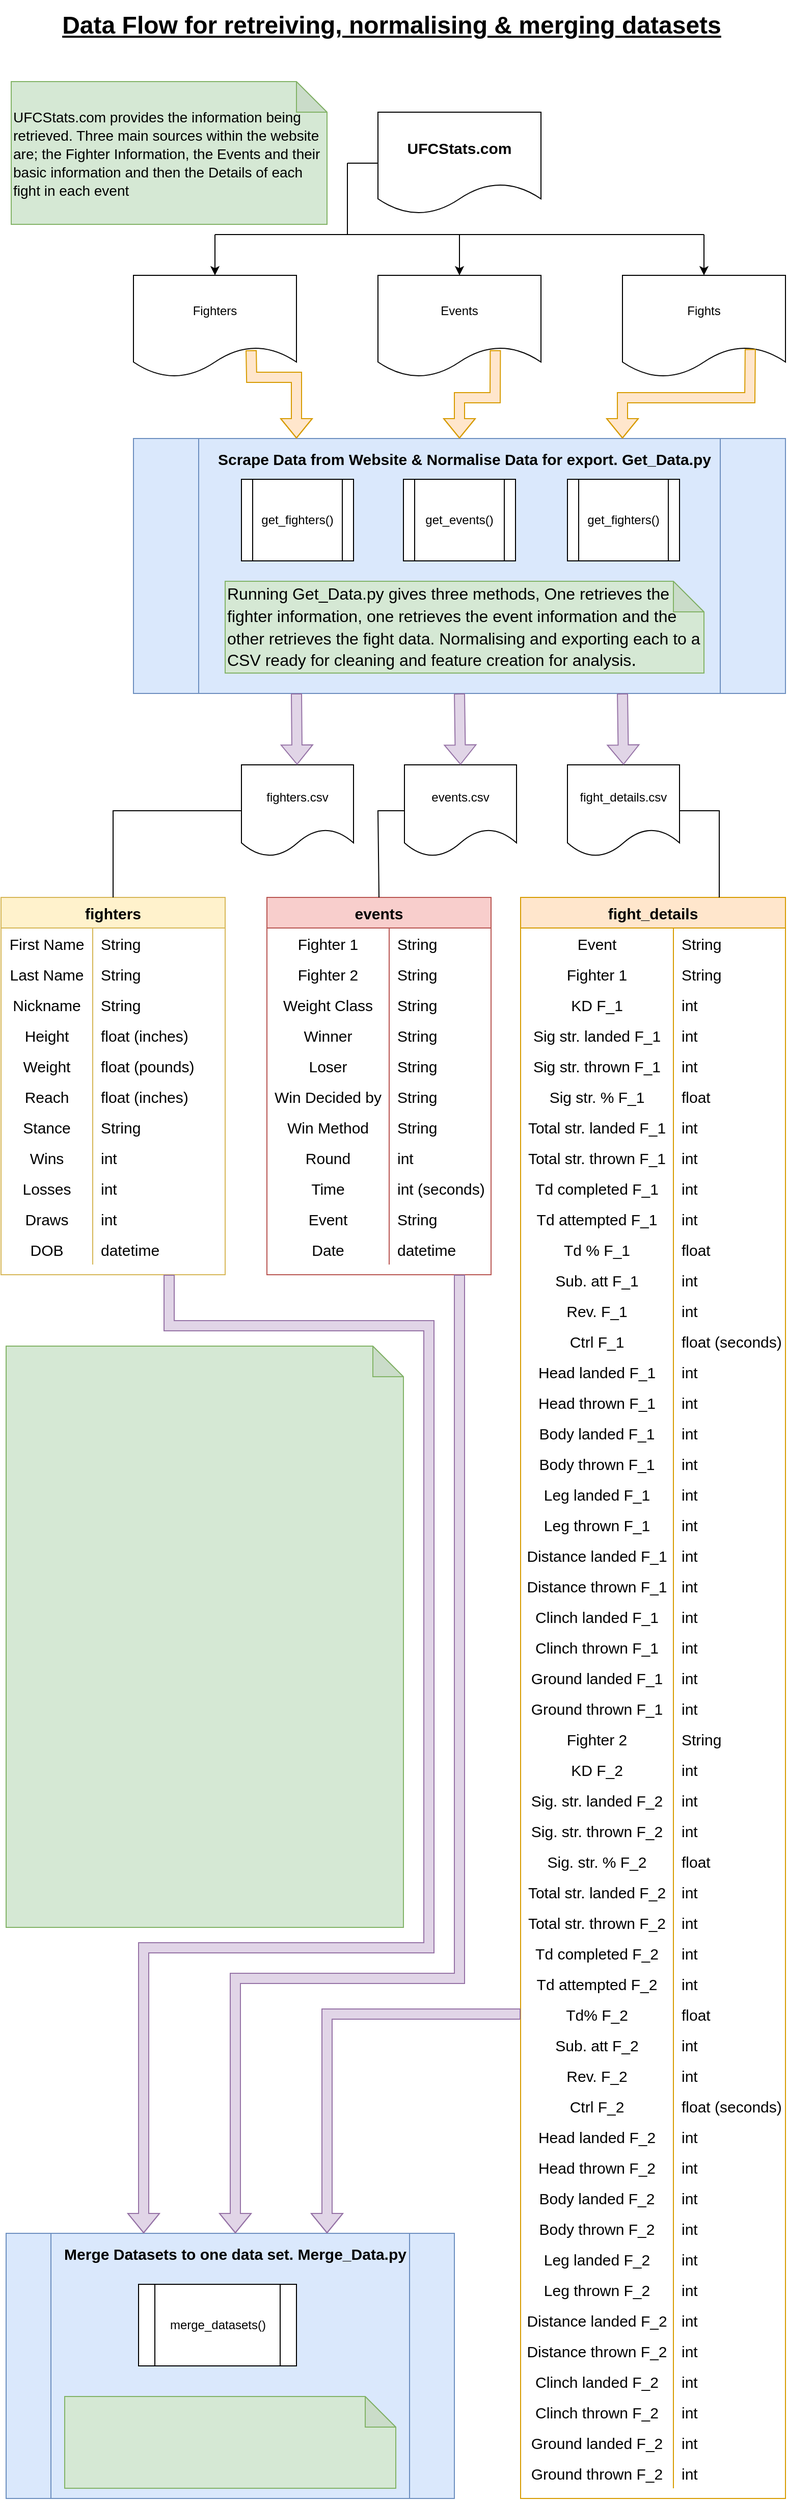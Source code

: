 <mxfile version="15.6.5" type="device"><diagram id="xEBtuCQWd2pm1ifglKAl" name="Page-1"><mxGraphModel dx="1023" dy="941" grid="1" gridSize="10" guides="1" tooltips="1" connect="1" arrows="1" fold="1" page="1" pageScale="1" pageWidth="827" pageHeight="1169" math="0" shadow="0"><root><mxCell id="0"/><mxCell id="1" parent="0"/><mxCell id="fN5YUQ0laGSFr0ri9hHI-8" value="" style="shape=process;whiteSpace=wrap;html=1;backgroundOutline=1;strokeColor=#6c8ebf;fillColor=#dae8fc;fontColor=default;" parent="1" vertex="1"><mxGeometry x="160" y="430" width="640" height="250" as="geometry"/></mxCell><mxCell id="fN5YUQ0laGSFr0ri9hHI-1" value="&lt;font style=&quot;font-size: 15px&quot;&gt;&lt;b&gt;UFCStats.com&lt;/b&gt;&lt;/font&gt;" style="shape=document;whiteSpace=wrap;html=1;boundedLbl=1;fillColor=default;strokeColor=default;fontColor=default;" parent="1" vertex="1"><mxGeometry x="400" y="110" width="160" height="100" as="geometry"/></mxCell><mxCell id="fN5YUQ0laGSFr0ri9hHI-2" value="Fighters" style="shape=document;whiteSpace=wrap;html=1;boundedLbl=1;fillColor=default;strokeColor=default;fontColor=default;" parent="1" vertex="1"><mxGeometry x="160" y="270" width="160" height="100" as="geometry"/></mxCell><mxCell id="fN5YUQ0laGSFr0ri9hHI-3" value="Events" style="shape=document;whiteSpace=wrap;html=1;boundedLbl=1;fillColor=default;strokeColor=default;fontColor=default;" parent="1" vertex="1"><mxGeometry x="400" y="270" width="160" height="100" as="geometry"/></mxCell><mxCell id="fN5YUQ0laGSFr0ri9hHI-4" value="Fights" style="shape=document;whiteSpace=wrap;html=1;boundedLbl=1;fillColor=default;strokeColor=default;fontColor=default;" parent="1" vertex="1"><mxGeometry x="640" y="270" width="160" height="100" as="geometry"/></mxCell><mxCell id="fN5YUQ0laGSFr0ri9hHI-7" value="get_fighters()" style="shape=process;whiteSpace=wrap;html=1;backgroundOutline=1;fontColor=default;strokeColor=default;fillColor=default;" parent="1" vertex="1"><mxGeometry x="586" y="470" width="110" height="80" as="geometry"/></mxCell><mxCell id="fN5YUQ0laGSFr0ri9hHI-12" value="fight_details.csv" style="shape=document;whiteSpace=wrap;html=1;boundedLbl=1;fontColor=default;strokeColor=default;fillColor=default;" parent="1" vertex="1"><mxGeometry x="586" y="750" width="110" height="90" as="geometry"/></mxCell><mxCell id="fN5YUQ0laGSFr0ri9hHI-13" value="&lt;font size=&quot;1&quot;&gt;&lt;b style=&quot;font-size: 15px&quot;&gt;Scrape Data from Website &amp;amp; Normalise Data for export. Get_Data.py&lt;/b&gt;&lt;/font&gt;" style="text;html=1;strokeColor=none;fillColor=none;align=center;verticalAlign=middle;whiteSpace=wrap;rounded=0;fontColor=default;" parent="1" vertex="1"><mxGeometry x="235" y="430" width="500" height="40" as="geometry"/></mxCell><mxCell id="fN5YUQ0laGSFr0ri9hHI-14" value="get_events()" style="shape=process;whiteSpace=wrap;html=1;backgroundOutline=1;fontColor=default;strokeColor=default;fillColor=default;" parent="1" vertex="1"><mxGeometry x="425" y="470" width="110" height="80" as="geometry"/></mxCell><mxCell id="fN5YUQ0laGSFr0ri9hHI-15" value="get_fighters()" style="shape=process;whiteSpace=wrap;html=1;backgroundOutline=1;fontColor=default;strokeColor=default;fillColor=default;" parent="1" vertex="1"><mxGeometry x="266" y="470" width="110" height="80" as="geometry"/></mxCell><mxCell id="fN5YUQ0laGSFr0ri9hHI-16" value="events.csv" style="shape=document;whiteSpace=wrap;html=1;boundedLbl=1;fontColor=default;strokeColor=default;fillColor=default;" parent="1" vertex="1"><mxGeometry x="426" y="750" width="110" height="90" as="geometry"/></mxCell><mxCell id="fN5YUQ0laGSFr0ri9hHI-17" value="fighters.csv" style="shape=document;whiteSpace=wrap;html=1;boundedLbl=1;fontColor=default;strokeColor=default;fillColor=default;" parent="1" vertex="1"><mxGeometry x="266" y="750" width="110" height="90" as="geometry"/></mxCell><mxCell id="fN5YUQ0laGSFr0ri9hHI-18" value="&lt;font style=&quot;font-size: 16px&quot;&gt;Running Get_Data.py gives three methods, One retrieves the fighter information, one retrieves the event information and the other retrieves the fight data. Normalising and exporting each to a CSV ready for cleaning and feature creation for analysis&lt;/font&gt;." style="shape=note;whiteSpace=wrap;html=1;backgroundOutline=1;darkOpacity=0.05;fontSize=18;strokeColor=#82b366;fillColor=#d5e8d4;fontColor=default;align=left;" parent="1" vertex="1"><mxGeometry x="250" y="570" width="470" height="90" as="geometry"/></mxCell><mxCell id="fN5YUQ0laGSFr0ri9hHI-19" value="" style="endArrow=classic;html=1;rounded=0;fontSize=15;fontColor=default;strokeColor=default;labelBackgroundColor=default;" parent="1" target="fN5YUQ0laGSFr0ri9hHI-2" edge="1"><mxGeometry width="50" height="50" relative="1" as="geometry"><mxPoint x="240" y="230" as="sourcePoint"/><mxPoint x="330" y="170" as="targetPoint"/></mxGeometry></mxCell><mxCell id="fN5YUQ0laGSFr0ri9hHI-20" value="" style="endArrow=none;html=1;rounded=0;labelBackgroundColor=default;fontSize=15;fontColor=default;strokeColor=default;entryX=0;entryY=0.5;entryDx=0;entryDy=0;" parent="1" target="fN5YUQ0laGSFr0ri9hHI-1" edge="1"><mxGeometry width="50" height="50" relative="1" as="geometry"><mxPoint x="370" y="160" as="sourcePoint"/><mxPoint x="380" y="190" as="targetPoint"/></mxGeometry></mxCell><mxCell id="fN5YUQ0laGSFr0ri9hHI-21" value="" style="endArrow=none;html=1;rounded=0;labelBackgroundColor=default;fontSize=15;fontColor=default;strokeColor=default;" parent="1" edge="1"><mxGeometry width="50" height="50" relative="1" as="geometry"><mxPoint x="370" y="230" as="sourcePoint"/><mxPoint x="370" y="160" as="targetPoint"/></mxGeometry></mxCell><mxCell id="fN5YUQ0laGSFr0ri9hHI-22" value="" style="endArrow=none;html=1;rounded=0;labelBackgroundColor=default;fontSize=15;fontColor=default;strokeColor=default;" parent="1" edge="1"><mxGeometry width="50" height="50" relative="1" as="geometry"><mxPoint x="240" y="230" as="sourcePoint"/><mxPoint x="720" y="230" as="targetPoint"/></mxGeometry></mxCell><mxCell id="fN5YUQ0laGSFr0ri9hHI-23" value="" style="endArrow=classic;html=1;rounded=0;labelBackgroundColor=default;fontSize=15;fontColor=default;strokeColor=default;entryX=0.5;entryY=0;entryDx=0;entryDy=0;" parent="1" target="fN5YUQ0laGSFr0ri9hHI-3" edge="1"><mxGeometry width="50" height="50" relative="1" as="geometry"><mxPoint x="480" y="230" as="sourcePoint"/><mxPoint x="380" y="220" as="targetPoint"/></mxGeometry></mxCell><mxCell id="fN5YUQ0laGSFr0ri9hHI-24" value="" style="endArrow=classic;html=1;rounded=0;labelBackgroundColor=default;fontSize=15;fontColor=default;strokeColor=default;entryX=0.5;entryY=0;entryDx=0;entryDy=0;" parent="1" target="fN5YUQ0laGSFr0ri9hHI-4" edge="1"><mxGeometry width="50" height="50" relative="1" as="geometry"><mxPoint x="720" y="230" as="sourcePoint"/><mxPoint x="650" y="220" as="targetPoint"/></mxGeometry></mxCell><mxCell id="fN5YUQ0laGSFr0ri9hHI-26" value="" style="shape=flexArrow;endArrow=classic;html=1;rounded=0;labelBackgroundColor=default;fontSize=15;fontColor=default;strokeColor=#9673a6;exitX=0.25;exitY=1;exitDx=0;exitDy=0;fillColor=#e1d5e7;" parent="1" source="fN5YUQ0laGSFr0ri9hHI-8" target="fN5YUQ0laGSFr0ri9hHI-17" edge="1"><mxGeometry width="50" height="50" relative="1" as="geometry"><mxPoint x="50" y="730" as="sourcePoint"/><mxPoint x="100" y="680" as="targetPoint"/></mxGeometry></mxCell><mxCell id="fN5YUQ0laGSFr0ri9hHI-27" value="" style="shape=flexArrow;endArrow=classic;html=1;rounded=0;labelBackgroundColor=default;fontSize=15;fontColor=default;strokeColor=#9673a6;exitX=0.5;exitY=1;exitDx=0;exitDy=0;entryX=0.5;entryY=0;entryDx=0;entryDy=0;fillColor=#e1d5e7;" parent="1" source="fN5YUQ0laGSFr0ri9hHI-8" target="fN5YUQ0laGSFr0ri9hHI-16" edge="1"><mxGeometry width="50" height="50" relative="1" as="geometry"><mxPoint x="479" y="680" as="sourcePoint"/><mxPoint x="495" y="750" as="targetPoint"/></mxGeometry></mxCell><mxCell id="fN5YUQ0laGSFr0ri9hHI-28" value="" style="shape=flexArrow;endArrow=classic;html=1;rounded=0;labelBackgroundColor=default;fontSize=15;fontColor=default;strokeColor=#9673a6;exitX=0.75;exitY=1;exitDx=0;exitDy=0;entryX=0.5;entryY=0;entryDx=0;entryDy=0;fillColor=#e1d5e7;" parent="1" target="fN5YUQ0laGSFr0ri9hHI-12" edge="1"><mxGeometry width="50" height="50" relative="1" as="geometry"><mxPoint x="640.0" y="680.0" as="sourcePoint"/><mxPoint x="680" y="720" as="targetPoint"/></mxGeometry></mxCell><mxCell id="fN5YUQ0laGSFr0ri9hHI-31" value="" style="shape=flexArrow;endArrow=classic;html=1;rounded=0;labelBackgroundColor=default;fontSize=15;fontColor=default;strokeColor=#d79b00;exitX=0.722;exitY=0.733;exitDx=0;exitDy=0;exitPerimeter=0;entryX=0.25;entryY=0;entryDx=0;entryDy=0;fillColor=#ffe6cc;" parent="1" source="fN5YUQ0laGSFr0ri9hHI-2" target="fN5YUQ0laGSFr0ri9hHI-8" edge="1"><mxGeometry width="50" height="50" relative="1" as="geometry"><mxPoint x="320" y="410" as="sourcePoint"/><mxPoint x="130" y="410" as="targetPoint"/><Array as="points"><mxPoint x="276" y="370"/><mxPoint x="320" y="370"/></Array></mxGeometry></mxCell><mxCell id="fN5YUQ0laGSFr0ri9hHI-32" value="" style="shape=flexArrow;endArrow=classic;html=1;rounded=0;labelBackgroundColor=default;fontSize=15;fontColor=default;strokeColor=#d79b00;exitX=0.72;exitY=0.733;exitDx=0;exitDy=0;exitPerimeter=0;entryX=0.5;entryY=0;entryDx=0;entryDy=0;fillColor=#ffe6cc;" parent="1" source="fN5YUQ0laGSFr0ri9hHI-3" target="fN5YUQ0laGSFr0ri9hHI-8" edge="1"><mxGeometry width="50" height="50" relative="1" as="geometry"><mxPoint x="580" y="420" as="sourcePoint"/><mxPoint x="630" y="370" as="targetPoint"/><Array as="points"><mxPoint x="515" y="390"/><mxPoint x="480" y="390"/></Array></mxGeometry></mxCell><mxCell id="fN5YUQ0laGSFr0ri9hHI-33" value="" style="shape=flexArrow;endArrow=classic;html=1;rounded=0;labelBackgroundColor=default;fontSize=15;fontColor=default;strokeColor=#d79b00;exitX=0.784;exitY=0.722;exitDx=0;exitDy=0;exitPerimeter=0;entryX=0.75;entryY=0;entryDx=0;entryDy=0;fillColor=#ffe6cc;" parent="1" source="fN5YUQ0laGSFr0ri9hHI-4" target="fN5YUQ0laGSFr0ri9hHI-8" edge="1"><mxGeometry width="50" height="50" relative="1" as="geometry"><mxPoint x="570" y="410" as="sourcePoint"/><mxPoint x="620" y="360" as="targetPoint"/><Array as="points"><mxPoint x="765" y="390"/><mxPoint x="640" y="390"/></Array></mxGeometry></mxCell><mxCell id="fN5YUQ0laGSFr0ri9hHI-34" value="&lt;font style=&quot;font-size: 14px&quot;&gt;UFCStats.com provides the information being retrieved. Three main sources within the website are; the Fighter Information, the Events and their basic information and then the Details of each fight in each event&lt;/font&gt;" style="shape=note;whiteSpace=wrap;html=1;backgroundOutline=1;darkOpacity=0.05;fontSize=15;strokeColor=#82b366;fillColor=#d5e8d4;fontColor=default;align=left;" parent="1" vertex="1"><mxGeometry x="40" y="80" width="310" height="140" as="geometry"/></mxCell><mxCell id="fN5YUQ0laGSFr0ri9hHI-35" value="fighters" style="shape=table;startSize=30;container=1;collapsible=1;childLayout=tableLayout;fixedRows=1;rowLines=0;fontStyle=1;align=center;resizeLast=1;fontSize=15;strokeColor=#d6b656;fillColor=#fff2cc;fontColor=default;" parent="1" vertex="1"><mxGeometry x="30" y="880" width="220" height="370" as="geometry"/></mxCell><mxCell id="fN5YUQ0laGSFr0ri9hHI-39" value="" style="shape=partialRectangle;collapsible=0;dropTarget=0;pointerEvents=0;fillColor=none;top=0;left=0;bottom=0;right=0;points=[[0,0.5],[1,0.5]];portConstraint=eastwest;fontSize=15;fontColor=default;strokeColor=default;" parent="fN5YUQ0laGSFr0ri9hHI-35" vertex="1"><mxGeometry y="30" width="220" height="30" as="geometry"/></mxCell><mxCell id="fN5YUQ0laGSFr0ri9hHI-40" value="First Name" style="shape=partialRectangle;connectable=0;fillColor=none;top=0;left=0;bottom=0;right=0;editable=1;overflow=hidden;fontSize=15;fontColor=default;strokeColor=default;" parent="fN5YUQ0laGSFr0ri9hHI-39" vertex="1"><mxGeometry width="90" height="30" as="geometry"><mxRectangle width="90" height="30" as="alternateBounds"/></mxGeometry></mxCell><mxCell id="fN5YUQ0laGSFr0ri9hHI-41" value="String" style="shape=partialRectangle;connectable=0;fillColor=none;top=0;left=0;bottom=0;right=0;align=left;spacingLeft=6;overflow=hidden;fontSize=15;fontColor=default;strokeColor=default;" parent="fN5YUQ0laGSFr0ri9hHI-39" vertex="1"><mxGeometry x="90" width="130" height="30" as="geometry"><mxRectangle width="130" height="30" as="alternateBounds"/></mxGeometry></mxCell><mxCell id="fN5YUQ0laGSFr0ri9hHI-42" value="" style="shape=partialRectangle;collapsible=0;dropTarget=0;pointerEvents=0;fillColor=none;top=0;left=0;bottom=0;right=0;points=[[0,0.5],[1,0.5]];portConstraint=eastwest;fontSize=15;fontColor=default;strokeColor=default;" parent="fN5YUQ0laGSFr0ri9hHI-35" vertex="1"><mxGeometry y="60" width="220" height="30" as="geometry"/></mxCell><mxCell id="fN5YUQ0laGSFr0ri9hHI-43" value="Last Name" style="shape=partialRectangle;connectable=0;fillColor=none;top=0;left=0;bottom=0;right=0;editable=1;overflow=hidden;fontSize=15;fontColor=default;strokeColor=default;" parent="fN5YUQ0laGSFr0ri9hHI-42" vertex="1"><mxGeometry width="90" height="30" as="geometry"><mxRectangle width="90" height="30" as="alternateBounds"/></mxGeometry></mxCell><mxCell id="fN5YUQ0laGSFr0ri9hHI-44" value="String" style="shape=partialRectangle;connectable=0;fillColor=none;top=0;left=0;bottom=0;right=0;align=left;spacingLeft=6;overflow=hidden;fontSize=15;fontColor=default;strokeColor=default;" parent="fN5YUQ0laGSFr0ri9hHI-42" vertex="1"><mxGeometry x="90" width="130" height="30" as="geometry"><mxRectangle width="130" height="30" as="alternateBounds"/></mxGeometry></mxCell><mxCell id="fN5YUQ0laGSFr0ri9hHI-45" value="" style="shape=partialRectangle;collapsible=0;dropTarget=0;pointerEvents=0;fillColor=none;top=0;left=0;bottom=0;right=0;points=[[0,0.5],[1,0.5]];portConstraint=eastwest;fontSize=15;fontColor=default;strokeColor=default;" parent="fN5YUQ0laGSFr0ri9hHI-35" vertex="1"><mxGeometry y="90" width="220" height="30" as="geometry"/></mxCell><mxCell id="fN5YUQ0laGSFr0ri9hHI-46" value="Nickname" style="shape=partialRectangle;connectable=0;fillColor=none;top=0;left=0;bottom=0;right=0;editable=1;overflow=hidden;fontSize=15;fontColor=default;strokeColor=default;" parent="fN5YUQ0laGSFr0ri9hHI-45" vertex="1"><mxGeometry width="90" height="30" as="geometry"><mxRectangle width="90" height="30" as="alternateBounds"/></mxGeometry></mxCell><mxCell id="fN5YUQ0laGSFr0ri9hHI-47" value="String" style="shape=partialRectangle;connectable=0;fillColor=none;top=0;left=0;bottom=0;right=0;align=left;spacingLeft=6;overflow=hidden;fontSize=15;fontColor=default;strokeColor=default;" parent="fN5YUQ0laGSFr0ri9hHI-45" vertex="1"><mxGeometry x="90" width="130" height="30" as="geometry"><mxRectangle width="130" height="30" as="alternateBounds"/></mxGeometry></mxCell><mxCell id="fN5YUQ0laGSFr0ri9hHI-78" value="" style="shape=partialRectangle;collapsible=0;dropTarget=0;pointerEvents=0;fillColor=none;top=0;left=0;bottom=0;right=0;points=[[0,0.5],[1,0.5]];portConstraint=eastwest;fontSize=15;fontColor=default;strokeColor=default;" parent="fN5YUQ0laGSFr0ri9hHI-35" vertex="1"><mxGeometry y="120" width="220" height="30" as="geometry"/></mxCell><mxCell id="fN5YUQ0laGSFr0ri9hHI-79" value="Height" style="shape=partialRectangle;connectable=0;fillColor=none;top=0;left=0;bottom=0;right=0;editable=1;overflow=hidden;fontSize=15;fontColor=default;strokeColor=default;" parent="fN5YUQ0laGSFr0ri9hHI-78" vertex="1"><mxGeometry width="90" height="30" as="geometry"><mxRectangle width="90" height="30" as="alternateBounds"/></mxGeometry></mxCell><mxCell id="fN5YUQ0laGSFr0ri9hHI-80" value="float (inches)" style="shape=partialRectangle;connectable=0;fillColor=none;top=0;left=0;bottom=0;right=0;align=left;spacingLeft=6;overflow=hidden;fontSize=15;fontColor=default;strokeColor=default;" parent="fN5YUQ0laGSFr0ri9hHI-78" vertex="1"><mxGeometry x="90" width="130" height="30" as="geometry"><mxRectangle width="130" height="30" as="alternateBounds"/></mxGeometry></mxCell><mxCell id="fN5YUQ0laGSFr0ri9hHI-81" value="" style="shape=partialRectangle;collapsible=0;dropTarget=0;pointerEvents=0;fillColor=none;top=0;left=0;bottom=0;right=0;points=[[0,0.5],[1,0.5]];portConstraint=eastwest;fontSize=15;fontColor=default;strokeColor=default;" parent="fN5YUQ0laGSFr0ri9hHI-35" vertex="1"><mxGeometry y="150" width="220" height="30" as="geometry"/></mxCell><mxCell id="fN5YUQ0laGSFr0ri9hHI-82" value="Weight" style="shape=partialRectangle;connectable=0;fillColor=none;top=0;left=0;bottom=0;right=0;editable=1;overflow=hidden;fontSize=15;fontColor=default;strokeColor=default;" parent="fN5YUQ0laGSFr0ri9hHI-81" vertex="1"><mxGeometry width="90" height="30" as="geometry"><mxRectangle width="90" height="30" as="alternateBounds"/></mxGeometry></mxCell><mxCell id="fN5YUQ0laGSFr0ri9hHI-83" value="float (pounds)" style="shape=partialRectangle;connectable=0;fillColor=none;top=0;left=0;bottom=0;right=0;align=left;spacingLeft=6;overflow=hidden;fontSize=15;fontColor=default;strokeColor=default;" parent="fN5YUQ0laGSFr0ri9hHI-81" vertex="1"><mxGeometry x="90" width="130" height="30" as="geometry"><mxRectangle width="130" height="30" as="alternateBounds"/></mxGeometry></mxCell><mxCell id="fN5YUQ0laGSFr0ri9hHI-84" value="" style="shape=partialRectangle;collapsible=0;dropTarget=0;pointerEvents=0;fillColor=none;top=0;left=0;bottom=0;right=0;points=[[0,0.5],[1,0.5]];portConstraint=eastwest;fontSize=15;fontColor=default;strokeColor=default;" parent="fN5YUQ0laGSFr0ri9hHI-35" vertex="1"><mxGeometry y="180" width="220" height="30" as="geometry"/></mxCell><mxCell id="fN5YUQ0laGSFr0ri9hHI-85" value="Reach" style="shape=partialRectangle;connectable=0;fillColor=none;top=0;left=0;bottom=0;right=0;editable=1;overflow=hidden;fontSize=15;fontColor=default;strokeColor=default;" parent="fN5YUQ0laGSFr0ri9hHI-84" vertex="1"><mxGeometry width="90" height="30" as="geometry"><mxRectangle width="90" height="30" as="alternateBounds"/></mxGeometry></mxCell><mxCell id="fN5YUQ0laGSFr0ri9hHI-86" value="float (inches)" style="shape=partialRectangle;connectable=0;fillColor=none;top=0;left=0;bottom=0;right=0;align=left;spacingLeft=6;overflow=hidden;fontSize=15;fontColor=default;strokeColor=default;" parent="fN5YUQ0laGSFr0ri9hHI-84" vertex="1"><mxGeometry x="90" width="130" height="30" as="geometry"><mxRectangle width="130" height="30" as="alternateBounds"/></mxGeometry></mxCell><mxCell id="fN5YUQ0laGSFr0ri9hHI-87" value="" style="shape=partialRectangle;collapsible=0;dropTarget=0;pointerEvents=0;fillColor=none;top=0;left=0;bottom=0;right=0;points=[[0,0.5],[1,0.5]];portConstraint=eastwest;fontSize=15;fontColor=default;strokeColor=default;" parent="fN5YUQ0laGSFr0ri9hHI-35" vertex="1"><mxGeometry y="210" width="220" height="30" as="geometry"/></mxCell><mxCell id="fN5YUQ0laGSFr0ri9hHI-88" value="Stance" style="shape=partialRectangle;connectable=0;fillColor=none;top=0;left=0;bottom=0;right=0;editable=1;overflow=hidden;fontSize=15;fontColor=default;strokeColor=default;" parent="fN5YUQ0laGSFr0ri9hHI-87" vertex="1"><mxGeometry width="90" height="30" as="geometry"><mxRectangle width="90" height="30" as="alternateBounds"/></mxGeometry></mxCell><mxCell id="fN5YUQ0laGSFr0ri9hHI-89" value="String" style="shape=partialRectangle;connectable=0;fillColor=none;top=0;left=0;bottom=0;right=0;align=left;spacingLeft=6;overflow=hidden;fontSize=15;fontColor=default;strokeColor=default;" parent="fN5YUQ0laGSFr0ri9hHI-87" vertex="1"><mxGeometry x="90" width="130" height="30" as="geometry"><mxRectangle width="130" height="30" as="alternateBounds"/></mxGeometry></mxCell><mxCell id="fN5YUQ0laGSFr0ri9hHI-90" value="" style="shape=partialRectangle;collapsible=0;dropTarget=0;pointerEvents=0;fillColor=none;top=0;left=0;bottom=0;right=0;points=[[0,0.5],[1,0.5]];portConstraint=eastwest;fontSize=15;fontColor=default;strokeColor=default;" parent="fN5YUQ0laGSFr0ri9hHI-35" vertex="1"><mxGeometry y="240" width="220" height="30" as="geometry"/></mxCell><mxCell id="fN5YUQ0laGSFr0ri9hHI-91" value="Wins" style="shape=partialRectangle;connectable=0;fillColor=none;top=0;left=0;bottom=0;right=0;editable=1;overflow=hidden;fontSize=15;fontColor=default;strokeColor=default;" parent="fN5YUQ0laGSFr0ri9hHI-90" vertex="1"><mxGeometry width="90" height="30" as="geometry"><mxRectangle width="90" height="30" as="alternateBounds"/></mxGeometry></mxCell><mxCell id="fN5YUQ0laGSFr0ri9hHI-92" value="int" style="shape=partialRectangle;connectable=0;fillColor=none;top=0;left=0;bottom=0;right=0;align=left;spacingLeft=6;overflow=hidden;fontSize=15;fontColor=default;strokeColor=default;" parent="fN5YUQ0laGSFr0ri9hHI-90" vertex="1"><mxGeometry x="90" width="130" height="30" as="geometry"><mxRectangle width="130" height="30" as="alternateBounds"/></mxGeometry></mxCell><mxCell id="fN5YUQ0laGSFr0ri9hHI-93" value="" style="shape=partialRectangle;collapsible=0;dropTarget=0;pointerEvents=0;fillColor=none;top=0;left=0;bottom=0;right=0;points=[[0,0.5],[1,0.5]];portConstraint=eastwest;fontSize=15;fontColor=default;strokeColor=default;" parent="fN5YUQ0laGSFr0ri9hHI-35" vertex="1"><mxGeometry y="270" width="220" height="30" as="geometry"/></mxCell><mxCell id="fN5YUQ0laGSFr0ri9hHI-94" value="Losses" style="shape=partialRectangle;connectable=0;fillColor=none;top=0;left=0;bottom=0;right=0;editable=1;overflow=hidden;fontSize=15;fontColor=default;strokeColor=default;" parent="fN5YUQ0laGSFr0ri9hHI-93" vertex="1"><mxGeometry width="90" height="30" as="geometry"><mxRectangle width="90" height="30" as="alternateBounds"/></mxGeometry></mxCell><mxCell id="fN5YUQ0laGSFr0ri9hHI-95" value="int" style="shape=partialRectangle;connectable=0;fillColor=none;top=0;left=0;bottom=0;right=0;align=left;spacingLeft=6;overflow=hidden;fontSize=15;fontColor=default;strokeColor=default;" parent="fN5YUQ0laGSFr0ri9hHI-93" vertex="1"><mxGeometry x="90" width="130" height="30" as="geometry"><mxRectangle width="130" height="30" as="alternateBounds"/></mxGeometry></mxCell><mxCell id="fN5YUQ0laGSFr0ri9hHI-96" value="" style="shape=partialRectangle;collapsible=0;dropTarget=0;pointerEvents=0;fillColor=none;top=0;left=0;bottom=0;right=0;points=[[0,0.5],[1,0.5]];portConstraint=eastwest;fontSize=15;fontColor=default;strokeColor=default;" parent="fN5YUQ0laGSFr0ri9hHI-35" vertex="1"><mxGeometry y="300" width="220" height="30" as="geometry"/></mxCell><mxCell id="fN5YUQ0laGSFr0ri9hHI-97" value="Draws" style="shape=partialRectangle;connectable=0;fillColor=none;top=0;left=0;bottom=0;right=0;editable=1;overflow=hidden;fontSize=15;fontColor=default;strokeColor=default;" parent="fN5YUQ0laGSFr0ri9hHI-96" vertex="1"><mxGeometry width="90" height="30" as="geometry"><mxRectangle width="90" height="30" as="alternateBounds"/></mxGeometry></mxCell><mxCell id="fN5YUQ0laGSFr0ri9hHI-98" value="int" style="shape=partialRectangle;connectable=0;fillColor=none;top=0;left=0;bottom=0;right=0;align=left;spacingLeft=6;overflow=hidden;fontSize=15;fontColor=default;strokeColor=default;" parent="fN5YUQ0laGSFr0ri9hHI-96" vertex="1"><mxGeometry x="90" width="130" height="30" as="geometry"><mxRectangle width="130" height="30" as="alternateBounds"/></mxGeometry></mxCell><mxCell id="fN5YUQ0laGSFr0ri9hHI-99" value="" style="shape=partialRectangle;collapsible=0;dropTarget=0;pointerEvents=0;fillColor=none;top=0;left=0;bottom=0;right=0;points=[[0,0.5],[1,0.5]];portConstraint=eastwest;fontSize=15;fontColor=default;strokeColor=default;" parent="fN5YUQ0laGSFr0ri9hHI-35" vertex="1"><mxGeometry y="330" width="220" height="30" as="geometry"/></mxCell><mxCell id="fN5YUQ0laGSFr0ri9hHI-100" value="DOB" style="shape=partialRectangle;connectable=0;fillColor=none;top=0;left=0;bottom=0;right=0;editable=1;overflow=hidden;fontSize=15;fontColor=default;strokeColor=default;" parent="fN5YUQ0laGSFr0ri9hHI-99" vertex="1"><mxGeometry width="90" height="30" as="geometry"><mxRectangle width="90" height="30" as="alternateBounds"/></mxGeometry></mxCell><mxCell id="fN5YUQ0laGSFr0ri9hHI-101" value="datetime" style="shape=partialRectangle;connectable=0;fillColor=none;top=0;left=0;bottom=0;right=0;align=left;spacingLeft=6;overflow=hidden;fontSize=15;fontColor=default;strokeColor=default;" parent="fN5YUQ0laGSFr0ri9hHI-99" vertex="1"><mxGeometry x="90" width="130" height="30" as="geometry"><mxRectangle width="130" height="30" as="alternateBounds"/></mxGeometry></mxCell><mxCell id="fN5YUQ0laGSFr0ri9hHI-48" value="events" style="shape=table;startSize=30;container=1;collapsible=1;childLayout=tableLayout;fixedRows=1;rowLines=0;fontStyle=1;align=center;resizeLast=1;fontSize=15;strokeColor=#b85450;fillColor=#f8cecc;fontColor=default;" parent="1" vertex="1"><mxGeometry x="291" y="880" width="220" height="370" as="geometry"/></mxCell><mxCell id="fN5YUQ0laGSFr0ri9hHI-52" value="" style="shape=partialRectangle;collapsible=0;dropTarget=0;pointerEvents=0;fillColor=none;top=0;left=0;bottom=0;right=0;points=[[0,0.5],[1,0.5]];portConstraint=eastwest;fontSize=15;fontColor=default;strokeColor=default;" parent="fN5YUQ0laGSFr0ri9hHI-48" vertex="1"><mxGeometry y="30" width="220" height="30" as="geometry"/></mxCell><mxCell id="fN5YUQ0laGSFr0ri9hHI-53" value="Fighter 1" style="shape=partialRectangle;connectable=0;fillColor=none;top=0;left=0;bottom=0;right=0;editable=1;overflow=hidden;fontSize=15;fontColor=default;strokeColor=default;" parent="fN5YUQ0laGSFr0ri9hHI-52" vertex="1"><mxGeometry width="120.0" height="30" as="geometry"><mxRectangle width="120.0" height="30" as="alternateBounds"/></mxGeometry></mxCell><mxCell id="fN5YUQ0laGSFr0ri9hHI-54" value="String" style="shape=partialRectangle;connectable=0;fillColor=none;top=0;left=0;bottom=0;right=0;align=left;spacingLeft=6;overflow=hidden;fontSize=15;fontColor=default;strokeColor=default;" parent="fN5YUQ0laGSFr0ri9hHI-52" vertex="1"><mxGeometry x="120.0" width="100.0" height="30" as="geometry"><mxRectangle width="100.0" height="30" as="alternateBounds"/></mxGeometry></mxCell><mxCell id="fN5YUQ0laGSFr0ri9hHI-55" value="" style="shape=partialRectangle;collapsible=0;dropTarget=0;pointerEvents=0;fillColor=none;top=0;left=0;bottom=0;right=0;points=[[0,0.5],[1,0.5]];portConstraint=eastwest;fontSize=15;fontColor=default;strokeColor=default;" parent="fN5YUQ0laGSFr0ri9hHI-48" vertex="1"><mxGeometry y="60" width="220" height="30" as="geometry"/></mxCell><mxCell id="fN5YUQ0laGSFr0ri9hHI-56" value="Fighter 2" style="shape=partialRectangle;connectable=0;fillColor=none;top=0;left=0;bottom=0;right=0;editable=1;overflow=hidden;fontSize=15;fontColor=default;strokeColor=default;" parent="fN5YUQ0laGSFr0ri9hHI-55" vertex="1"><mxGeometry width="120.0" height="30" as="geometry"><mxRectangle width="120.0" height="30" as="alternateBounds"/></mxGeometry></mxCell><mxCell id="fN5YUQ0laGSFr0ri9hHI-57" value="String" style="shape=partialRectangle;connectable=0;fillColor=none;top=0;left=0;bottom=0;right=0;align=left;spacingLeft=6;overflow=hidden;fontSize=15;fontColor=default;strokeColor=default;" parent="fN5YUQ0laGSFr0ri9hHI-55" vertex="1"><mxGeometry x="120.0" width="100.0" height="30" as="geometry"><mxRectangle width="100.0" height="30" as="alternateBounds"/></mxGeometry></mxCell><mxCell id="fN5YUQ0laGSFr0ri9hHI-58" value="" style="shape=partialRectangle;collapsible=0;dropTarget=0;pointerEvents=0;fillColor=none;top=0;left=0;bottom=0;right=0;points=[[0,0.5],[1,0.5]];portConstraint=eastwest;fontSize=15;fontColor=default;strokeColor=default;" parent="fN5YUQ0laGSFr0ri9hHI-48" vertex="1"><mxGeometry y="90" width="220" height="30" as="geometry"/></mxCell><mxCell id="fN5YUQ0laGSFr0ri9hHI-59" value="Weight Class" style="shape=partialRectangle;connectable=0;fillColor=none;top=0;left=0;bottom=0;right=0;editable=1;overflow=hidden;fontSize=15;fontColor=default;strokeColor=default;" parent="fN5YUQ0laGSFr0ri9hHI-58" vertex="1"><mxGeometry width="120.0" height="30" as="geometry"><mxRectangle width="120.0" height="30" as="alternateBounds"/></mxGeometry></mxCell><mxCell id="fN5YUQ0laGSFr0ri9hHI-60" value="String" style="shape=partialRectangle;connectable=0;fillColor=none;top=0;left=0;bottom=0;right=0;align=left;spacingLeft=6;overflow=hidden;fontSize=15;fontColor=default;strokeColor=default;" parent="fN5YUQ0laGSFr0ri9hHI-58" vertex="1"><mxGeometry x="120.0" width="100.0" height="30" as="geometry"><mxRectangle width="100.0" height="30" as="alternateBounds"/></mxGeometry></mxCell><mxCell id="fN5YUQ0laGSFr0ri9hHI-102" value="" style="shape=partialRectangle;collapsible=0;dropTarget=0;pointerEvents=0;fillColor=none;top=0;left=0;bottom=0;right=0;points=[[0,0.5],[1,0.5]];portConstraint=eastwest;fontSize=15;fontColor=default;strokeColor=default;" parent="fN5YUQ0laGSFr0ri9hHI-48" vertex="1"><mxGeometry y="120" width="220" height="30" as="geometry"/></mxCell><mxCell id="fN5YUQ0laGSFr0ri9hHI-103" value="Winner" style="shape=partialRectangle;connectable=0;fillColor=none;top=0;left=0;bottom=0;right=0;editable=1;overflow=hidden;fontSize=15;fontColor=default;strokeColor=default;" parent="fN5YUQ0laGSFr0ri9hHI-102" vertex="1"><mxGeometry width="120.0" height="30" as="geometry"><mxRectangle width="120.0" height="30" as="alternateBounds"/></mxGeometry></mxCell><mxCell id="fN5YUQ0laGSFr0ri9hHI-104" value="String" style="shape=partialRectangle;connectable=0;fillColor=none;top=0;left=0;bottom=0;right=0;align=left;spacingLeft=6;overflow=hidden;fontSize=15;fontColor=default;strokeColor=default;" parent="fN5YUQ0laGSFr0ri9hHI-102" vertex="1"><mxGeometry x="120.0" width="100.0" height="30" as="geometry"><mxRectangle width="100.0" height="30" as="alternateBounds"/></mxGeometry></mxCell><mxCell id="fN5YUQ0laGSFr0ri9hHI-105" value="" style="shape=partialRectangle;collapsible=0;dropTarget=0;pointerEvents=0;fillColor=none;top=0;left=0;bottom=0;right=0;points=[[0,0.5],[1,0.5]];portConstraint=eastwest;fontSize=15;fontColor=default;strokeColor=default;" parent="fN5YUQ0laGSFr0ri9hHI-48" vertex="1"><mxGeometry y="150" width="220" height="30" as="geometry"/></mxCell><mxCell id="fN5YUQ0laGSFr0ri9hHI-106" value="Loser" style="shape=partialRectangle;connectable=0;fillColor=none;top=0;left=0;bottom=0;right=0;editable=1;overflow=hidden;fontSize=15;fontColor=default;strokeColor=default;" parent="fN5YUQ0laGSFr0ri9hHI-105" vertex="1"><mxGeometry width="120.0" height="30" as="geometry"><mxRectangle width="120.0" height="30" as="alternateBounds"/></mxGeometry></mxCell><mxCell id="fN5YUQ0laGSFr0ri9hHI-107" value="String" style="shape=partialRectangle;connectable=0;fillColor=none;top=0;left=0;bottom=0;right=0;align=left;spacingLeft=6;overflow=hidden;fontSize=15;fontColor=default;strokeColor=default;" parent="fN5YUQ0laGSFr0ri9hHI-105" vertex="1"><mxGeometry x="120.0" width="100.0" height="30" as="geometry"><mxRectangle width="100.0" height="30" as="alternateBounds"/></mxGeometry></mxCell><mxCell id="fN5YUQ0laGSFr0ri9hHI-108" value="" style="shape=partialRectangle;collapsible=0;dropTarget=0;pointerEvents=0;fillColor=none;top=0;left=0;bottom=0;right=0;points=[[0,0.5],[1,0.5]];portConstraint=eastwest;fontSize=15;fontColor=default;strokeColor=default;" parent="fN5YUQ0laGSFr0ri9hHI-48" vertex="1"><mxGeometry y="180" width="220" height="30" as="geometry"/></mxCell><mxCell id="fN5YUQ0laGSFr0ri9hHI-109" value="Win Decided by" style="shape=partialRectangle;connectable=0;fillColor=none;top=0;left=0;bottom=0;right=0;editable=1;overflow=hidden;fontSize=15;fontColor=default;strokeColor=default;" parent="fN5YUQ0laGSFr0ri9hHI-108" vertex="1"><mxGeometry width="120.0" height="30" as="geometry"><mxRectangle width="120.0" height="30" as="alternateBounds"/></mxGeometry></mxCell><mxCell id="fN5YUQ0laGSFr0ri9hHI-110" value="String" style="shape=partialRectangle;connectable=0;fillColor=none;top=0;left=0;bottom=0;right=0;align=left;spacingLeft=6;overflow=hidden;fontSize=15;fontColor=default;strokeColor=default;" parent="fN5YUQ0laGSFr0ri9hHI-108" vertex="1"><mxGeometry x="120.0" width="100.0" height="30" as="geometry"><mxRectangle width="100.0" height="30" as="alternateBounds"/></mxGeometry></mxCell><mxCell id="fN5YUQ0laGSFr0ri9hHI-111" value="" style="shape=partialRectangle;collapsible=0;dropTarget=0;pointerEvents=0;fillColor=none;top=0;left=0;bottom=0;right=0;points=[[0,0.5],[1,0.5]];portConstraint=eastwest;fontSize=15;fontColor=default;strokeColor=default;" parent="fN5YUQ0laGSFr0ri9hHI-48" vertex="1"><mxGeometry y="210" width="220" height="30" as="geometry"/></mxCell><mxCell id="fN5YUQ0laGSFr0ri9hHI-112" value="Win Method" style="shape=partialRectangle;connectable=0;fillColor=none;top=0;left=0;bottom=0;right=0;editable=1;overflow=hidden;fontSize=15;fontColor=default;strokeColor=default;" parent="fN5YUQ0laGSFr0ri9hHI-111" vertex="1"><mxGeometry width="120.0" height="30" as="geometry"><mxRectangle width="120.0" height="30" as="alternateBounds"/></mxGeometry></mxCell><mxCell id="fN5YUQ0laGSFr0ri9hHI-113" value="String" style="shape=partialRectangle;connectable=0;fillColor=none;top=0;left=0;bottom=0;right=0;align=left;spacingLeft=6;overflow=hidden;fontSize=15;fontColor=default;strokeColor=default;" parent="fN5YUQ0laGSFr0ri9hHI-111" vertex="1"><mxGeometry x="120.0" width="100.0" height="30" as="geometry"><mxRectangle width="100.0" height="30" as="alternateBounds"/></mxGeometry></mxCell><mxCell id="fN5YUQ0laGSFr0ri9hHI-114" value="" style="shape=partialRectangle;collapsible=0;dropTarget=0;pointerEvents=0;fillColor=none;top=0;left=0;bottom=0;right=0;points=[[0,0.5],[1,0.5]];portConstraint=eastwest;fontSize=15;fontColor=default;strokeColor=default;" parent="fN5YUQ0laGSFr0ri9hHI-48" vertex="1"><mxGeometry y="240" width="220" height="30" as="geometry"/></mxCell><mxCell id="fN5YUQ0laGSFr0ri9hHI-115" value="Round" style="shape=partialRectangle;connectable=0;fillColor=none;top=0;left=0;bottom=0;right=0;editable=1;overflow=hidden;fontSize=15;fontColor=default;strokeColor=default;" parent="fN5YUQ0laGSFr0ri9hHI-114" vertex="1"><mxGeometry width="120.0" height="30" as="geometry"><mxRectangle width="120.0" height="30" as="alternateBounds"/></mxGeometry></mxCell><mxCell id="fN5YUQ0laGSFr0ri9hHI-116" value="int" style="shape=partialRectangle;connectable=0;fillColor=none;top=0;left=0;bottom=0;right=0;align=left;spacingLeft=6;overflow=hidden;fontSize=15;fontColor=default;strokeColor=default;" parent="fN5YUQ0laGSFr0ri9hHI-114" vertex="1"><mxGeometry x="120.0" width="100.0" height="30" as="geometry"><mxRectangle width="100.0" height="30" as="alternateBounds"/></mxGeometry></mxCell><mxCell id="fN5YUQ0laGSFr0ri9hHI-117" value="" style="shape=partialRectangle;collapsible=0;dropTarget=0;pointerEvents=0;fillColor=none;top=0;left=0;bottom=0;right=0;points=[[0,0.5],[1,0.5]];portConstraint=eastwest;fontSize=15;fontColor=default;strokeColor=default;" parent="fN5YUQ0laGSFr0ri9hHI-48" vertex="1"><mxGeometry y="270" width="220" height="30" as="geometry"/></mxCell><mxCell id="fN5YUQ0laGSFr0ri9hHI-118" value="Time" style="shape=partialRectangle;connectable=0;fillColor=none;top=0;left=0;bottom=0;right=0;editable=1;overflow=hidden;fontSize=15;fontColor=default;strokeColor=default;" parent="fN5YUQ0laGSFr0ri9hHI-117" vertex="1"><mxGeometry width="120.0" height="30" as="geometry"><mxRectangle width="120.0" height="30" as="alternateBounds"/></mxGeometry></mxCell><mxCell id="fN5YUQ0laGSFr0ri9hHI-119" value="int (seconds)" style="shape=partialRectangle;connectable=0;fillColor=none;top=0;left=0;bottom=0;right=0;align=left;spacingLeft=6;overflow=hidden;fontSize=15;fontColor=default;strokeColor=default;" parent="fN5YUQ0laGSFr0ri9hHI-117" vertex="1"><mxGeometry x="120.0" width="100.0" height="30" as="geometry"><mxRectangle width="100.0" height="30" as="alternateBounds"/></mxGeometry></mxCell><mxCell id="fN5YUQ0laGSFr0ri9hHI-120" value="" style="shape=partialRectangle;collapsible=0;dropTarget=0;pointerEvents=0;fillColor=none;top=0;left=0;bottom=0;right=0;points=[[0,0.5],[1,0.5]];portConstraint=eastwest;fontSize=15;fontColor=default;strokeColor=default;" parent="fN5YUQ0laGSFr0ri9hHI-48" vertex="1"><mxGeometry y="300" width="220" height="30" as="geometry"/></mxCell><mxCell id="fN5YUQ0laGSFr0ri9hHI-121" value="Event" style="shape=partialRectangle;connectable=0;fillColor=none;top=0;left=0;bottom=0;right=0;editable=1;overflow=hidden;fontSize=15;fontColor=default;strokeColor=default;" parent="fN5YUQ0laGSFr0ri9hHI-120" vertex="1"><mxGeometry width="120.0" height="30" as="geometry"><mxRectangle width="120.0" height="30" as="alternateBounds"/></mxGeometry></mxCell><mxCell id="fN5YUQ0laGSFr0ri9hHI-122" value="String" style="shape=partialRectangle;connectable=0;fillColor=none;top=0;left=0;bottom=0;right=0;align=left;spacingLeft=6;overflow=hidden;fontSize=15;fontColor=default;strokeColor=default;" parent="fN5YUQ0laGSFr0ri9hHI-120" vertex="1"><mxGeometry x="120.0" width="100.0" height="30" as="geometry"><mxRectangle width="100.0" height="30" as="alternateBounds"/></mxGeometry></mxCell><mxCell id="fN5YUQ0laGSFr0ri9hHI-123" value="" style="shape=partialRectangle;collapsible=0;dropTarget=0;pointerEvents=0;fillColor=none;top=0;left=0;bottom=0;right=0;points=[[0,0.5],[1,0.5]];portConstraint=eastwest;fontSize=15;fontColor=default;strokeColor=default;" parent="fN5YUQ0laGSFr0ri9hHI-48" vertex="1"><mxGeometry y="330" width="220" height="30" as="geometry"/></mxCell><mxCell id="fN5YUQ0laGSFr0ri9hHI-124" value="Date" style="shape=partialRectangle;connectable=0;fillColor=none;top=0;left=0;bottom=0;right=0;editable=1;overflow=hidden;fontSize=15;fontColor=default;strokeColor=default;" parent="fN5YUQ0laGSFr0ri9hHI-123" vertex="1"><mxGeometry width="120.0" height="30" as="geometry"><mxRectangle width="120.0" height="30" as="alternateBounds"/></mxGeometry></mxCell><mxCell id="fN5YUQ0laGSFr0ri9hHI-125" value="datetime" style="shape=partialRectangle;connectable=0;fillColor=none;top=0;left=0;bottom=0;right=0;align=left;spacingLeft=6;overflow=hidden;fontSize=15;fontColor=default;strokeColor=default;" parent="fN5YUQ0laGSFr0ri9hHI-123" vertex="1"><mxGeometry x="120.0" width="100.0" height="30" as="geometry"><mxRectangle width="100.0" height="30" as="alternateBounds"/></mxGeometry></mxCell><mxCell id="fN5YUQ0laGSFr0ri9hHI-61" value="fight_details" style="shape=table;startSize=30;container=1;collapsible=1;childLayout=tableLayout;fixedRows=1;rowLines=0;fontStyle=1;align=center;resizeLast=1;fontSize=15;strokeColor=#d79b00;fillColor=#ffe6cc;fontColor=default;" parent="1" vertex="1"><mxGeometry x="540" y="880" width="260" height="1570" as="geometry"/></mxCell><mxCell id="fN5YUQ0laGSFr0ri9hHI-65" value="" style="shape=partialRectangle;collapsible=0;dropTarget=0;pointerEvents=0;fillColor=none;top=0;left=0;bottom=0;right=0;points=[[0,0.5],[1,0.5]];portConstraint=eastwest;fontSize=15;fontColor=default;strokeColor=default;" parent="fN5YUQ0laGSFr0ri9hHI-61" vertex="1"><mxGeometry y="30" width="260" height="30" as="geometry"/></mxCell><mxCell id="fN5YUQ0laGSFr0ri9hHI-66" value="Event" style="shape=partialRectangle;connectable=0;fillColor=none;top=0;left=0;bottom=0;right=0;editable=1;overflow=hidden;fontSize=15;fontColor=default;strokeColor=default;" parent="fN5YUQ0laGSFr0ri9hHI-65" vertex="1"><mxGeometry width="150" height="30" as="geometry"><mxRectangle width="150" height="30" as="alternateBounds"/></mxGeometry></mxCell><mxCell id="fN5YUQ0laGSFr0ri9hHI-67" value="String" style="shape=partialRectangle;connectable=0;fillColor=none;top=0;left=0;bottom=0;right=0;align=left;spacingLeft=6;overflow=hidden;fontSize=15;fontColor=default;strokeColor=default;" parent="fN5YUQ0laGSFr0ri9hHI-65" vertex="1"><mxGeometry x="150" width="110" height="30" as="geometry"><mxRectangle width="110" height="30" as="alternateBounds"/></mxGeometry></mxCell><mxCell id="fN5YUQ0laGSFr0ri9hHI-68" value="" style="shape=partialRectangle;collapsible=0;dropTarget=0;pointerEvents=0;fillColor=none;top=0;left=0;bottom=0;right=0;points=[[0,0.5],[1,0.5]];portConstraint=eastwest;fontSize=15;fontColor=default;strokeColor=default;" parent="fN5YUQ0laGSFr0ri9hHI-61" vertex="1"><mxGeometry y="60" width="260" height="30" as="geometry"/></mxCell><mxCell id="fN5YUQ0laGSFr0ri9hHI-69" value="Fighter 1" style="shape=partialRectangle;connectable=0;fillColor=none;top=0;left=0;bottom=0;right=0;editable=1;overflow=hidden;fontSize=15;fontColor=default;strokeColor=default;" parent="fN5YUQ0laGSFr0ri9hHI-68" vertex="1"><mxGeometry width="150" height="30" as="geometry"><mxRectangle width="150" height="30" as="alternateBounds"/></mxGeometry></mxCell><mxCell id="fN5YUQ0laGSFr0ri9hHI-70" value="String" style="shape=partialRectangle;connectable=0;fillColor=none;top=0;left=0;bottom=0;right=0;align=left;spacingLeft=6;overflow=hidden;fontSize=15;fontColor=default;strokeColor=default;" parent="fN5YUQ0laGSFr0ri9hHI-68" vertex="1"><mxGeometry x="150" width="110" height="30" as="geometry"><mxRectangle width="110" height="30" as="alternateBounds"/></mxGeometry></mxCell><mxCell id="fN5YUQ0laGSFr0ri9hHI-71" value="" style="shape=partialRectangle;collapsible=0;dropTarget=0;pointerEvents=0;fillColor=none;top=0;left=0;bottom=0;right=0;points=[[0,0.5],[1,0.5]];portConstraint=eastwest;fontSize=15;fontColor=default;strokeColor=default;" parent="fN5YUQ0laGSFr0ri9hHI-61" vertex="1"><mxGeometry y="90" width="260" height="30" as="geometry"/></mxCell><mxCell id="fN5YUQ0laGSFr0ri9hHI-72" value="KD F_1" style="shape=partialRectangle;connectable=0;fillColor=none;top=0;left=0;bottom=0;right=0;editable=1;overflow=hidden;fontSize=15;fontColor=default;strokeColor=default;" parent="fN5YUQ0laGSFr0ri9hHI-71" vertex="1"><mxGeometry width="150" height="30" as="geometry"><mxRectangle width="150" height="30" as="alternateBounds"/></mxGeometry></mxCell><mxCell id="fN5YUQ0laGSFr0ri9hHI-73" value="int" style="shape=partialRectangle;connectable=0;fillColor=none;top=0;left=0;bottom=0;right=0;align=left;spacingLeft=6;overflow=hidden;fontSize=15;fontColor=default;strokeColor=default;" parent="fN5YUQ0laGSFr0ri9hHI-71" vertex="1"><mxGeometry x="150" width="110" height="30" as="geometry"><mxRectangle width="110" height="30" as="alternateBounds"/></mxGeometry></mxCell><mxCell id="fN5YUQ0laGSFr0ri9hHI-126" value="" style="shape=partialRectangle;collapsible=0;dropTarget=0;pointerEvents=0;fillColor=none;top=0;left=0;bottom=0;right=0;points=[[0,0.5],[1,0.5]];portConstraint=eastwest;fontSize=15;fontColor=default;strokeColor=default;" parent="fN5YUQ0laGSFr0ri9hHI-61" vertex="1"><mxGeometry y="120" width="260" height="30" as="geometry"/></mxCell><mxCell id="fN5YUQ0laGSFr0ri9hHI-127" value="Sig str. landed F_1" style="shape=partialRectangle;connectable=0;fillColor=none;top=0;left=0;bottom=0;right=0;editable=1;overflow=hidden;fontSize=15;fontColor=default;strokeColor=default;" parent="fN5YUQ0laGSFr0ri9hHI-126" vertex="1"><mxGeometry width="150" height="30" as="geometry"><mxRectangle width="150" height="30" as="alternateBounds"/></mxGeometry></mxCell><mxCell id="fN5YUQ0laGSFr0ri9hHI-128" value="int" style="shape=partialRectangle;connectable=0;fillColor=none;top=0;left=0;bottom=0;right=0;align=left;spacingLeft=6;overflow=hidden;fontSize=15;fontColor=default;strokeColor=default;" parent="fN5YUQ0laGSFr0ri9hHI-126" vertex="1"><mxGeometry x="150" width="110" height="30" as="geometry"><mxRectangle width="110" height="30" as="alternateBounds"/></mxGeometry></mxCell><mxCell id="fN5YUQ0laGSFr0ri9hHI-129" value="" style="shape=partialRectangle;collapsible=0;dropTarget=0;pointerEvents=0;fillColor=none;top=0;left=0;bottom=0;right=0;points=[[0,0.5],[1,0.5]];portConstraint=eastwest;fontSize=15;fontColor=default;strokeColor=default;" parent="fN5YUQ0laGSFr0ri9hHI-61" vertex="1"><mxGeometry y="150" width="260" height="30" as="geometry"/></mxCell><mxCell id="fN5YUQ0laGSFr0ri9hHI-130" value="Sig str. thrown F_1" style="shape=partialRectangle;connectable=0;fillColor=none;top=0;left=0;bottom=0;right=0;editable=1;overflow=hidden;fontSize=15;fontColor=default;strokeColor=default;" parent="fN5YUQ0laGSFr0ri9hHI-129" vertex="1"><mxGeometry width="150" height="30" as="geometry"><mxRectangle width="150" height="30" as="alternateBounds"/></mxGeometry></mxCell><mxCell id="fN5YUQ0laGSFr0ri9hHI-131" value="int" style="shape=partialRectangle;connectable=0;fillColor=none;top=0;left=0;bottom=0;right=0;align=left;spacingLeft=6;overflow=hidden;fontSize=15;fontColor=default;strokeColor=default;" parent="fN5YUQ0laGSFr0ri9hHI-129" vertex="1"><mxGeometry x="150" width="110" height="30" as="geometry"><mxRectangle width="110" height="30" as="alternateBounds"/></mxGeometry></mxCell><mxCell id="fN5YUQ0laGSFr0ri9hHI-132" value="" style="shape=partialRectangle;collapsible=0;dropTarget=0;pointerEvents=0;fillColor=none;top=0;left=0;bottom=0;right=0;points=[[0,0.5],[1,0.5]];portConstraint=eastwest;fontSize=15;fontColor=default;strokeColor=default;" parent="fN5YUQ0laGSFr0ri9hHI-61" vertex="1"><mxGeometry y="180" width="260" height="30" as="geometry"/></mxCell><mxCell id="fN5YUQ0laGSFr0ri9hHI-133" value="Sig str. % F_1" style="shape=partialRectangle;connectable=0;fillColor=none;top=0;left=0;bottom=0;right=0;editable=1;overflow=hidden;fontSize=15;fontColor=default;strokeColor=default;" parent="fN5YUQ0laGSFr0ri9hHI-132" vertex="1"><mxGeometry width="150" height="30" as="geometry"><mxRectangle width="150" height="30" as="alternateBounds"/></mxGeometry></mxCell><mxCell id="fN5YUQ0laGSFr0ri9hHI-134" value="float" style="shape=partialRectangle;connectable=0;fillColor=none;top=0;left=0;bottom=0;right=0;align=left;spacingLeft=6;overflow=hidden;fontSize=15;fontColor=default;strokeColor=default;" parent="fN5YUQ0laGSFr0ri9hHI-132" vertex="1"><mxGeometry x="150" width="110" height="30" as="geometry"><mxRectangle width="110" height="30" as="alternateBounds"/></mxGeometry></mxCell><mxCell id="fN5YUQ0laGSFr0ri9hHI-135" value="" style="shape=partialRectangle;collapsible=0;dropTarget=0;pointerEvents=0;fillColor=none;top=0;left=0;bottom=0;right=0;points=[[0,0.5],[1,0.5]];portConstraint=eastwest;fontSize=15;fontColor=default;strokeColor=default;" parent="fN5YUQ0laGSFr0ri9hHI-61" vertex="1"><mxGeometry y="210" width="260" height="30" as="geometry"/></mxCell><mxCell id="fN5YUQ0laGSFr0ri9hHI-136" value="Total str. landed F_1" style="shape=partialRectangle;connectable=0;fillColor=none;top=0;left=0;bottom=0;right=0;editable=1;overflow=hidden;fontSize=15;fontColor=default;strokeColor=default;" parent="fN5YUQ0laGSFr0ri9hHI-135" vertex="1"><mxGeometry width="150" height="30" as="geometry"><mxRectangle width="150" height="30" as="alternateBounds"/></mxGeometry></mxCell><mxCell id="fN5YUQ0laGSFr0ri9hHI-137" value="int" style="shape=partialRectangle;connectable=0;fillColor=none;top=0;left=0;bottom=0;right=0;align=left;spacingLeft=6;overflow=hidden;fontSize=15;fontColor=default;strokeColor=default;" parent="fN5YUQ0laGSFr0ri9hHI-135" vertex="1"><mxGeometry x="150" width="110" height="30" as="geometry"><mxRectangle width="110" height="30" as="alternateBounds"/></mxGeometry></mxCell><mxCell id="fN5YUQ0laGSFr0ri9hHI-138" value="" style="shape=partialRectangle;collapsible=0;dropTarget=0;pointerEvents=0;fillColor=none;top=0;left=0;bottom=0;right=0;points=[[0,0.5],[1,0.5]];portConstraint=eastwest;fontSize=15;fontColor=default;strokeColor=default;" parent="fN5YUQ0laGSFr0ri9hHI-61" vertex="1"><mxGeometry y="240" width="260" height="30" as="geometry"/></mxCell><mxCell id="fN5YUQ0laGSFr0ri9hHI-139" value="Total str. thrown F_1" style="shape=partialRectangle;connectable=0;fillColor=none;top=0;left=0;bottom=0;right=0;editable=1;overflow=hidden;fontSize=15;fontColor=default;strokeColor=default;" parent="fN5YUQ0laGSFr0ri9hHI-138" vertex="1"><mxGeometry width="150" height="30" as="geometry"><mxRectangle width="150" height="30" as="alternateBounds"/></mxGeometry></mxCell><mxCell id="fN5YUQ0laGSFr0ri9hHI-140" value="int" style="shape=partialRectangle;connectable=0;fillColor=none;top=0;left=0;bottom=0;right=0;align=left;spacingLeft=6;overflow=hidden;fontSize=15;fontColor=default;strokeColor=default;" parent="fN5YUQ0laGSFr0ri9hHI-138" vertex="1"><mxGeometry x="150" width="110" height="30" as="geometry"><mxRectangle width="110" height="30" as="alternateBounds"/></mxGeometry></mxCell><mxCell id="fN5YUQ0laGSFr0ri9hHI-141" value="" style="shape=partialRectangle;collapsible=0;dropTarget=0;pointerEvents=0;fillColor=none;top=0;left=0;bottom=0;right=0;points=[[0,0.5],[1,0.5]];portConstraint=eastwest;fontSize=15;fontColor=default;strokeColor=default;" parent="fN5YUQ0laGSFr0ri9hHI-61" vertex="1"><mxGeometry y="270" width="260" height="30" as="geometry"/></mxCell><mxCell id="fN5YUQ0laGSFr0ri9hHI-142" value="Td completed F_1" style="shape=partialRectangle;connectable=0;fillColor=none;top=0;left=0;bottom=0;right=0;editable=1;overflow=hidden;fontSize=15;fontColor=default;strokeColor=default;" parent="fN5YUQ0laGSFr0ri9hHI-141" vertex="1"><mxGeometry width="150" height="30" as="geometry"><mxRectangle width="150" height="30" as="alternateBounds"/></mxGeometry></mxCell><mxCell id="fN5YUQ0laGSFr0ri9hHI-143" value="int" style="shape=partialRectangle;connectable=0;fillColor=none;top=0;left=0;bottom=0;right=0;align=left;spacingLeft=6;overflow=hidden;fontSize=15;fontColor=default;strokeColor=default;" parent="fN5YUQ0laGSFr0ri9hHI-141" vertex="1"><mxGeometry x="150" width="110" height="30" as="geometry"><mxRectangle width="110" height="30" as="alternateBounds"/></mxGeometry></mxCell><mxCell id="fN5YUQ0laGSFr0ri9hHI-144" value="" style="shape=partialRectangle;collapsible=0;dropTarget=0;pointerEvents=0;fillColor=none;top=0;left=0;bottom=0;right=0;points=[[0,0.5],[1,0.5]];portConstraint=eastwest;fontSize=15;fontColor=default;strokeColor=default;" parent="fN5YUQ0laGSFr0ri9hHI-61" vertex="1"><mxGeometry y="300" width="260" height="30" as="geometry"/></mxCell><mxCell id="fN5YUQ0laGSFr0ri9hHI-145" value="Td attempted F_1" style="shape=partialRectangle;connectable=0;fillColor=none;top=0;left=0;bottom=0;right=0;editable=1;overflow=hidden;fontSize=15;fontColor=default;strokeColor=default;" parent="fN5YUQ0laGSFr0ri9hHI-144" vertex="1"><mxGeometry width="150" height="30" as="geometry"><mxRectangle width="150" height="30" as="alternateBounds"/></mxGeometry></mxCell><mxCell id="fN5YUQ0laGSFr0ri9hHI-146" value="int" style="shape=partialRectangle;connectable=0;fillColor=none;top=0;left=0;bottom=0;right=0;align=left;spacingLeft=6;overflow=hidden;fontSize=15;fontColor=default;strokeColor=default;" parent="fN5YUQ0laGSFr0ri9hHI-144" vertex="1"><mxGeometry x="150" width="110" height="30" as="geometry"><mxRectangle width="110" height="30" as="alternateBounds"/></mxGeometry></mxCell><mxCell id="fN5YUQ0laGSFr0ri9hHI-147" value="" style="shape=partialRectangle;collapsible=0;dropTarget=0;pointerEvents=0;fillColor=none;top=0;left=0;bottom=0;right=0;points=[[0,0.5],[1,0.5]];portConstraint=eastwest;fontSize=15;fontColor=default;strokeColor=default;" parent="fN5YUQ0laGSFr0ri9hHI-61" vertex="1"><mxGeometry y="330" width="260" height="30" as="geometry"/></mxCell><mxCell id="fN5YUQ0laGSFr0ri9hHI-148" value="Td % F_1" style="shape=partialRectangle;connectable=0;fillColor=none;top=0;left=0;bottom=0;right=0;editable=1;overflow=hidden;fontSize=15;fontColor=default;strokeColor=default;" parent="fN5YUQ0laGSFr0ri9hHI-147" vertex="1"><mxGeometry width="150" height="30" as="geometry"><mxRectangle width="150" height="30" as="alternateBounds"/></mxGeometry></mxCell><mxCell id="fN5YUQ0laGSFr0ri9hHI-149" value="float" style="shape=partialRectangle;connectable=0;fillColor=none;top=0;left=0;bottom=0;right=0;align=left;spacingLeft=6;overflow=hidden;fontSize=15;fontColor=default;strokeColor=default;" parent="fN5YUQ0laGSFr0ri9hHI-147" vertex="1"><mxGeometry x="150" width="110" height="30" as="geometry"><mxRectangle width="110" height="30" as="alternateBounds"/></mxGeometry></mxCell><mxCell id="fN5YUQ0laGSFr0ri9hHI-150" value="" style="shape=partialRectangle;collapsible=0;dropTarget=0;pointerEvents=0;fillColor=none;top=0;left=0;bottom=0;right=0;points=[[0,0.5],[1,0.5]];portConstraint=eastwest;fontSize=15;fontColor=default;strokeColor=default;" parent="fN5YUQ0laGSFr0ri9hHI-61" vertex="1"><mxGeometry y="360" width="260" height="30" as="geometry"/></mxCell><mxCell id="fN5YUQ0laGSFr0ri9hHI-151" value="Sub. att F_1" style="shape=partialRectangle;connectable=0;fillColor=none;top=0;left=0;bottom=0;right=0;editable=1;overflow=hidden;fontSize=15;fontColor=default;strokeColor=default;" parent="fN5YUQ0laGSFr0ri9hHI-150" vertex="1"><mxGeometry width="150" height="30" as="geometry"><mxRectangle width="150" height="30" as="alternateBounds"/></mxGeometry></mxCell><mxCell id="fN5YUQ0laGSFr0ri9hHI-152" value="int" style="shape=partialRectangle;connectable=0;fillColor=none;top=0;left=0;bottom=0;right=0;align=left;spacingLeft=6;overflow=hidden;fontSize=15;fontColor=default;strokeColor=default;" parent="fN5YUQ0laGSFr0ri9hHI-150" vertex="1"><mxGeometry x="150" width="110" height="30" as="geometry"><mxRectangle width="110" height="30" as="alternateBounds"/></mxGeometry></mxCell><mxCell id="fN5YUQ0laGSFr0ri9hHI-153" value="" style="shape=partialRectangle;collapsible=0;dropTarget=0;pointerEvents=0;fillColor=none;top=0;left=0;bottom=0;right=0;points=[[0,0.5],[1,0.5]];portConstraint=eastwest;fontSize=15;fontColor=default;strokeColor=default;" parent="fN5YUQ0laGSFr0ri9hHI-61" vertex="1"><mxGeometry y="390" width="260" height="30" as="geometry"/></mxCell><mxCell id="fN5YUQ0laGSFr0ri9hHI-154" value="Rev. F_1" style="shape=partialRectangle;connectable=0;fillColor=none;top=0;left=0;bottom=0;right=0;editable=1;overflow=hidden;fontSize=15;fontColor=default;strokeColor=default;" parent="fN5YUQ0laGSFr0ri9hHI-153" vertex="1"><mxGeometry width="150" height="30" as="geometry"><mxRectangle width="150" height="30" as="alternateBounds"/></mxGeometry></mxCell><mxCell id="fN5YUQ0laGSFr0ri9hHI-155" value="int" style="shape=partialRectangle;connectable=0;fillColor=none;top=0;left=0;bottom=0;right=0;align=left;spacingLeft=6;overflow=hidden;fontSize=15;fontColor=default;strokeColor=default;" parent="fN5YUQ0laGSFr0ri9hHI-153" vertex="1"><mxGeometry x="150" width="110" height="30" as="geometry"><mxRectangle width="110" height="30" as="alternateBounds"/></mxGeometry></mxCell><mxCell id="fN5YUQ0laGSFr0ri9hHI-156" value="" style="shape=partialRectangle;collapsible=0;dropTarget=0;pointerEvents=0;fillColor=none;top=0;left=0;bottom=0;right=0;points=[[0,0.5],[1,0.5]];portConstraint=eastwest;fontSize=15;fontColor=default;strokeColor=default;" parent="fN5YUQ0laGSFr0ri9hHI-61" vertex="1"><mxGeometry y="420" width="260" height="30" as="geometry"/></mxCell><mxCell id="fN5YUQ0laGSFr0ri9hHI-157" value="Ctrl F_1" style="shape=partialRectangle;connectable=0;fillColor=none;top=0;left=0;bottom=0;right=0;editable=1;overflow=hidden;fontSize=15;fontColor=default;strokeColor=default;" parent="fN5YUQ0laGSFr0ri9hHI-156" vertex="1"><mxGeometry width="150" height="30" as="geometry"><mxRectangle width="150" height="30" as="alternateBounds"/></mxGeometry></mxCell><mxCell id="fN5YUQ0laGSFr0ri9hHI-158" value="float (seconds)" style="shape=partialRectangle;connectable=0;fillColor=none;top=0;left=0;bottom=0;right=0;align=left;spacingLeft=6;overflow=hidden;fontSize=15;fontColor=default;strokeColor=default;" parent="fN5YUQ0laGSFr0ri9hHI-156" vertex="1"><mxGeometry x="150" width="110" height="30" as="geometry"><mxRectangle width="110" height="30" as="alternateBounds"/></mxGeometry></mxCell><mxCell id="fN5YUQ0laGSFr0ri9hHI-159" value="" style="shape=partialRectangle;collapsible=0;dropTarget=0;pointerEvents=0;fillColor=none;top=0;left=0;bottom=0;right=0;points=[[0,0.5],[1,0.5]];portConstraint=eastwest;fontSize=15;fontColor=default;strokeColor=default;" parent="fN5YUQ0laGSFr0ri9hHI-61" vertex="1"><mxGeometry y="450" width="260" height="30" as="geometry"/></mxCell><mxCell id="fN5YUQ0laGSFr0ri9hHI-160" value="Head landed F_1" style="shape=partialRectangle;connectable=0;fillColor=none;top=0;left=0;bottom=0;right=0;editable=1;overflow=hidden;fontSize=15;fontColor=default;strokeColor=default;" parent="fN5YUQ0laGSFr0ri9hHI-159" vertex="1"><mxGeometry width="150" height="30" as="geometry"><mxRectangle width="150" height="30" as="alternateBounds"/></mxGeometry></mxCell><mxCell id="fN5YUQ0laGSFr0ri9hHI-161" value="int" style="shape=partialRectangle;connectable=0;fillColor=none;top=0;left=0;bottom=0;right=0;align=left;spacingLeft=6;overflow=hidden;fontSize=15;fontColor=default;strokeColor=default;" parent="fN5YUQ0laGSFr0ri9hHI-159" vertex="1"><mxGeometry x="150" width="110" height="30" as="geometry"><mxRectangle width="110" height="30" as="alternateBounds"/></mxGeometry></mxCell><mxCell id="fN5YUQ0laGSFr0ri9hHI-162" value="" style="shape=partialRectangle;collapsible=0;dropTarget=0;pointerEvents=0;fillColor=none;top=0;left=0;bottom=0;right=0;points=[[0,0.5],[1,0.5]];portConstraint=eastwest;fontSize=15;fontColor=default;strokeColor=default;" parent="fN5YUQ0laGSFr0ri9hHI-61" vertex="1"><mxGeometry y="480" width="260" height="30" as="geometry"/></mxCell><mxCell id="fN5YUQ0laGSFr0ri9hHI-163" value="Head thrown F_1" style="shape=partialRectangle;connectable=0;fillColor=none;top=0;left=0;bottom=0;right=0;editable=1;overflow=hidden;fontSize=15;fontColor=default;strokeColor=default;" parent="fN5YUQ0laGSFr0ri9hHI-162" vertex="1"><mxGeometry width="150" height="30" as="geometry"><mxRectangle width="150" height="30" as="alternateBounds"/></mxGeometry></mxCell><mxCell id="fN5YUQ0laGSFr0ri9hHI-164" value="int" style="shape=partialRectangle;connectable=0;fillColor=none;top=0;left=0;bottom=0;right=0;align=left;spacingLeft=6;overflow=hidden;fontSize=15;fontColor=default;strokeColor=default;" parent="fN5YUQ0laGSFr0ri9hHI-162" vertex="1"><mxGeometry x="150" width="110" height="30" as="geometry"><mxRectangle width="110" height="30" as="alternateBounds"/></mxGeometry></mxCell><mxCell id="fN5YUQ0laGSFr0ri9hHI-165" value="" style="shape=partialRectangle;collapsible=0;dropTarget=0;pointerEvents=0;fillColor=none;top=0;left=0;bottom=0;right=0;points=[[0,0.5],[1,0.5]];portConstraint=eastwest;fontSize=15;fontColor=default;strokeColor=default;" parent="fN5YUQ0laGSFr0ri9hHI-61" vertex="1"><mxGeometry y="510" width="260" height="30" as="geometry"/></mxCell><mxCell id="fN5YUQ0laGSFr0ri9hHI-166" value="Body landed F_1" style="shape=partialRectangle;connectable=0;fillColor=none;top=0;left=0;bottom=0;right=0;editable=1;overflow=hidden;fontSize=15;fontColor=default;strokeColor=default;" parent="fN5YUQ0laGSFr0ri9hHI-165" vertex="1"><mxGeometry width="150" height="30" as="geometry"><mxRectangle width="150" height="30" as="alternateBounds"/></mxGeometry></mxCell><mxCell id="fN5YUQ0laGSFr0ri9hHI-167" value="int" style="shape=partialRectangle;connectable=0;fillColor=none;top=0;left=0;bottom=0;right=0;align=left;spacingLeft=6;overflow=hidden;fontSize=15;fontColor=default;strokeColor=default;" parent="fN5YUQ0laGSFr0ri9hHI-165" vertex="1"><mxGeometry x="150" width="110" height="30" as="geometry"><mxRectangle width="110" height="30" as="alternateBounds"/></mxGeometry></mxCell><mxCell id="fN5YUQ0laGSFr0ri9hHI-168" value="" style="shape=partialRectangle;collapsible=0;dropTarget=0;pointerEvents=0;fillColor=none;top=0;left=0;bottom=0;right=0;points=[[0,0.5],[1,0.5]];portConstraint=eastwest;fontSize=15;fontColor=default;strokeColor=default;" parent="fN5YUQ0laGSFr0ri9hHI-61" vertex="1"><mxGeometry y="540" width="260" height="30" as="geometry"/></mxCell><mxCell id="fN5YUQ0laGSFr0ri9hHI-169" value="Body thrown F_1" style="shape=partialRectangle;connectable=0;fillColor=none;top=0;left=0;bottom=0;right=0;editable=1;overflow=hidden;fontSize=15;fontColor=default;strokeColor=default;" parent="fN5YUQ0laGSFr0ri9hHI-168" vertex="1"><mxGeometry width="150" height="30" as="geometry"><mxRectangle width="150" height="30" as="alternateBounds"/></mxGeometry></mxCell><mxCell id="fN5YUQ0laGSFr0ri9hHI-170" value="int" style="shape=partialRectangle;connectable=0;fillColor=none;top=0;left=0;bottom=0;right=0;align=left;spacingLeft=6;overflow=hidden;fontSize=15;fontColor=default;strokeColor=default;" parent="fN5YUQ0laGSFr0ri9hHI-168" vertex="1"><mxGeometry x="150" width="110" height="30" as="geometry"><mxRectangle width="110" height="30" as="alternateBounds"/></mxGeometry></mxCell><mxCell id="fN5YUQ0laGSFr0ri9hHI-171" value="" style="shape=partialRectangle;collapsible=0;dropTarget=0;pointerEvents=0;fillColor=none;top=0;left=0;bottom=0;right=0;points=[[0,0.5],[1,0.5]];portConstraint=eastwest;fontSize=15;fontColor=default;strokeColor=default;" parent="fN5YUQ0laGSFr0ri9hHI-61" vertex="1"><mxGeometry y="570" width="260" height="30" as="geometry"/></mxCell><mxCell id="fN5YUQ0laGSFr0ri9hHI-172" value="Leg landed F_1" style="shape=partialRectangle;connectable=0;fillColor=none;top=0;left=0;bottom=0;right=0;editable=1;overflow=hidden;fontSize=15;fontColor=default;strokeColor=default;" parent="fN5YUQ0laGSFr0ri9hHI-171" vertex="1"><mxGeometry width="150" height="30" as="geometry"><mxRectangle width="150" height="30" as="alternateBounds"/></mxGeometry></mxCell><mxCell id="fN5YUQ0laGSFr0ri9hHI-173" value="int" style="shape=partialRectangle;connectable=0;fillColor=none;top=0;left=0;bottom=0;right=0;align=left;spacingLeft=6;overflow=hidden;fontSize=15;fontColor=default;strokeColor=default;" parent="fN5YUQ0laGSFr0ri9hHI-171" vertex="1"><mxGeometry x="150" width="110" height="30" as="geometry"><mxRectangle width="110" height="30" as="alternateBounds"/></mxGeometry></mxCell><mxCell id="fN5YUQ0laGSFr0ri9hHI-174" value="" style="shape=partialRectangle;collapsible=0;dropTarget=0;pointerEvents=0;fillColor=none;top=0;left=0;bottom=0;right=0;points=[[0,0.5],[1,0.5]];portConstraint=eastwest;fontSize=15;fontColor=default;strokeColor=default;" parent="fN5YUQ0laGSFr0ri9hHI-61" vertex="1"><mxGeometry y="600" width="260" height="30" as="geometry"/></mxCell><mxCell id="fN5YUQ0laGSFr0ri9hHI-175" value="Leg thrown F_1" style="shape=partialRectangle;connectable=0;fillColor=none;top=0;left=0;bottom=0;right=0;editable=1;overflow=hidden;fontSize=15;fontColor=default;strokeColor=default;" parent="fN5YUQ0laGSFr0ri9hHI-174" vertex="1"><mxGeometry width="150" height="30" as="geometry"><mxRectangle width="150" height="30" as="alternateBounds"/></mxGeometry></mxCell><mxCell id="fN5YUQ0laGSFr0ri9hHI-176" value="int" style="shape=partialRectangle;connectable=0;fillColor=none;top=0;left=0;bottom=0;right=0;align=left;spacingLeft=6;overflow=hidden;fontSize=15;fontColor=default;strokeColor=default;" parent="fN5YUQ0laGSFr0ri9hHI-174" vertex="1"><mxGeometry x="150" width="110" height="30" as="geometry"><mxRectangle width="110" height="30" as="alternateBounds"/></mxGeometry></mxCell><mxCell id="fN5YUQ0laGSFr0ri9hHI-177" value="" style="shape=partialRectangle;collapsible=0;dropTarget=0;pointerEvents=0;fillColor=none;top=0;left=0;bottom=0;right=0;points=[[0,0.5],[1,0.5]];portConstraint=eastwest;fontSize=15;fontColor=default;strokeColor=default;" parent="fN5YUQ0laGSFr0ri9hHI-61" vertex="1"><mxGeometry y="630" width="260" height="30" as="geometry"/></mxCell><mxCell id="fN5YUQ0laGSFr0ri9hHI-178" value="Distance landed F_1" style="shape=partialRectangle;connectable=0;fillColor=none;top=0;left=0;bottom=0;right=0;editable=1;overflow=hidden;fontSize=15;fontColor=default;strokeColor=default;" parent="fN5YUQ0laGSFr0ri9hHI-177" vertex="1"><mxGeometry width="150" height="30" as="geometry"><mxRectangle width="150" height="30" as="alternateBounds"/></mxGeometry></mxCell><mxCell id="fN5YUQ0laGSFr0ri9hHI-179" value="int" style="shape=partialRectangle;connectable=0;fillColor=none;top=0;left=0;bottom=0;right=0;align=left;spacingLeft=6;overflow=hidden;fontSize=15;fontColor=default;strokeColor=default;" parent="fN5YUQ0laGSFr0ri9hHI-177" vertex="1"><mxGeometry x="150" width="110" height="30" as="geometry"><mxRectangle width="110" height="30" as="alternateBounds"/></mxGeometry></mxCell><mxCell id="fN5YUQ0laGSFr0ri9hHI-180" value="" style="shape=partialRectangle;collapsible=0;dropTarget=0;pointerEvents=0;fillColor=none;top=0;left=0;bottom=0;right=0;points=[[0,0.5],[1,0.5]];portConstraint=eastwest;fontSize=15;fontColor=default;strokeColor=default;" parent="fN5YUQ0laGSFr0ri9hHI-61" vertex="1"><mxGeometry y="660" width="260" height="30" as="geometry"/></mxCell><mxCell id="fN5YUQ0laGSFr0ri9hHI-181" value="Distance thrown F_1" style="shape=partialRectangle;connectable=0;fillColor=none;top=0;left=0;bottom=0;right=0;editable=1;overflow=hidden;fontSize=15;fontColor=default;strokeColor=default;" parent="fN5YUQ0laGSFr0ri9hHI-180" vertex="1"><mxGeometry width="150" height="30" as="geometry"><mxRectangle width="150" height="30" as="alternateBounds"/></mxGeometry></mxCell><mxCell id="fN5YUQ0laGSFr0ri9hHI-182" value="int" style="shape=partialRectangle;connectable=0;fillColor=none;top=0;left=0;bottom=0;right=0;align=left;spacingLeft=6;overflow=hidden;fontSize=15;fontColor=default;strokeColor=default;" parent="fN5YUQ0laGSFr0ri9hHI-180" vertex="1"><mxGeometry x="150" width="110" height="30" as="geometry"><mxRectangle width="110" height="30" as="alternateBounds"/></mxGeometry></mxCell><mxCell id="fN5YUQ0laGSFr0ri9hHI-183" value="" style="shape=partialRectangle;collapsible=0;dropTarget=0;pointerEvents=0;fillColor=none;top=0;left=0;bottom=0;right=0;points=[[0,0.5],[1,0.5]];portConstraint=eastwest;fontSize=15;fontColor=default;strokeColor=default;" parent="fN5YUQ0laGSFr0ri9hHI-61" vertex="1"><mxGeometry y="690" width="260" height="30" as="geometry"/></mxCell><mxCell id="fN5YUQ0laGSFr0ri9hHI-184" value="Clinch landed F_1" style="shape=partialRectangle;connectable=0;fillColor=none;top=0;left=0;bottom=0;right=0;editable=1;overflow=hidden;fontSize=15;fontColor=default;strokeColor=default;" parent="fN5YUQ0laGSFr0ri9hHI-183" vertex="1"><mxGeometry width="150" height="30" as="geometry"><mxRectangle width="150" height="30" as="alternateBounds"/></mxGeometry></mxCell><mxCell id="fN5YUQ0laGSFr0ri9hHI-185" value="int" style="shape=partialRectangle;connectable=0;fillColor=none;top=0;left=0;bottom=0;right=0;align=left;spacingLeft=6;overflow=hidden;fontSize=15;fontColor=default;strokeColor=default;" parent="fN5YUQ0laGSFr0ri9hHI-183" vertex="1"><mxGeometry x="150" width="110" height="30" as="geometry"><mxRectangle width="110" height="30" as="alternateBounds"/></mxGeometry></mxCell><mxCell id="fN5YUQ0laGSFr0ri9hHI-186" value="" style="shape=partialRectangle;collapsible=0;dropTarget=0;pointerEvents=0;fillColor=none;top=0;left=0;bottom=0;right=0;points=[[0,0.5],[1,0.5]];portConstraint=eastwest;fontSize=15;fontColor=default;strokeColor=default;" parent="fN5YUQ0laGSFr0ri9hHI-61" vertex="1"><mxGeometry y="720" width="260" height="30" as="geometry"/></mxCell><mxCell id="fN5YUQ0laGSFr0ri9hHI-187" value="Clinch thrown F_1" style="shape=partialRectangle;connectable=0;fillColor=none;top=0;left=0;bottom=0;right=0;editable=1;overflow=hidden;fontSize=15;fontColor=default;strokeColor=default;" parent="fN5YUQ0laGSFr0ri9hHI-186" vertex="1"><mxGeometry width="150" height="30" as="geometry"><mxRectangle width="150" height="30" as="alternateBounds"/></mxGeometry></mxCell><mxCell id="fN5YUQ0laGSFr0ri9hHI-188" value="int" style="shape=partialRectangle;connectable=0;fillColor=none;top=0;left=0;bottom=0;right=0;align=left;spacingLeft=6;overflow=hidden;fontSize=15;fontColor=default;strokeColor=default;" parent="fN5YUQ0laGSFr0ri9hHI-186" vertex="1"><mxGeometry x="150" width="110" height="30" as="geometry"><mxRectangle width="110" height="30" as="alternateBounds"/></mxGeometry></mxCell><mxCell id="fN5YUQ0laGSFr0ri9hHI-189" value="" style="shape=partialRectangle;collapsible=0;dropTarget=0;pointerEvents=0;fillColor=none;top=0;left=0;bottom=0;right=0;points=[[0,0.5],[1,0.5]];portConstraint=eastwest;fontSize=15;fontColor=default;strokeColor=default;" parent="fN5YUQ0laGSFr0ri9hHI-61" vertex="1"><mxGeometry y="750" width="260" height="30" as="geometry"/></mxCell><mxCell id="fN5YUQ0laGSFr0ri9hHI-190" value="Ground landed F_1" style="shape=partialRectangle;connectable=0;fillColor=none;top=0;left=0;bottom=0;right=0;editable=1;overflow=hidden;fontSize=15;fontColor=default;strokeColor=default;" parent="fN5YUQ0laGSFr0ri9hHI-189" vertex="1"><mxGeometry width="150" height="30" as="geometry"><mxRectangle width="150" height="30" as="alternateBounds"/></mxGeometry></mxCell><mxCell id="fN5YUQ0laGSFr0ri9hHI-191" value="int" style="shape=partialRectangle;connectable=0;fillColor=none;top=0;left=0;bottom=0;right=0;align=left;spacingLeft=6;overflow=hidden;fontSize=15;fontColor=default;strokeColor=default;" parent="fN5YUQ0laGSFr0ri9hHI-189" vertex="1"><mxGeometry x="150" width="110" height="30" as="geometry"><mxRectangle width="110" height="30" as="alternateBounds"/></mxGeometry></mxCell><mxCell id="fN5YUQ0laGSFr0ri9hHI-192" value="" style="shape=partialRectangle;collapsible=0;dropTarget=0;pointerEvents=0;fillColor=none;top=0;left=0;bottom=0;right=0;points=[[0,0.5],[1,0.5]];portConstraint=eastwest;fontSize=15;fontColor=default;strokeColor=default;" parent="fN5YUQ0laGSFr0ri9hHI-61" vertex="1"><mxGeometry y="780" width="260" height="30" as="geometry"/></mxCell><mxCell id="fN5YUQ0laGSFr0ri9hHI-193" value="Ground thrown F_1" style="shape=partialRectangle;connectable=0;fillColor=none;top=0;left=0;bottom=0;right=0;editable=1;overflow=hidden;fontSize=15;fontColor=default;strokeColor=default;" parent="fN5YUQ0laGSFr0ri9hHI-192" vertex="1"><mxGeometry width="150" height="30" as="geometry"><mxRectangle width="150" height="30" as="alternateBounds"/></mxGeometry></mxCell><mxCell id="fN5YUQ0laGSFr0ri9hHI-194" value="int" style="shape=partialRectangle;connectable=0;fillColor=none;top=0;left=0;bottom=0;right=0;align=left;spacingLeft=6;overflow=hidden;fontSize=15;fontColor=default;strokeColor=default;" parent="fN5YUQ0laGSFr0ri9hHI-192" vertex="1"><mxGeometry x="150" width="110" height="30" as="geometry"><mxRectangle width="110" height="30" as="alternateBounds"/></mxGeometry></mxCell><mxCell id="fN5YUQ0laGSFr0ri9hHI-195" value="" style="shape=partialRectangle;collapsible=0;dropTarget=0;pointerEvents=0;fillColor=none;top=0;left=0;bottom=0;right=0;points=[[0,0.5],[1,0.5]];portConstraint=eastwest;fontSize=15;fontColor=default;strokeColor=default;" parent="fN5YUQ0laGSFr0ri9hHI-61" vertex="1"><mxGeometry y="810" width="260" height="30" as="geometry"/></mxCell><mxCell id="fN5YUQ0laGSFr0ri9hHI-196" value="Fighter 2" style="shape=partialRectangle;connectable=0;fillColor=none;top=0;left=0;bottom=0;right=0;editable=1;overflow=hidden;fontSize=15;fontColor=default;strokeColor=default;" parent="fN5YUQ0laGSFr0ri9hHI-195" vertex="1"><mxGeometry width="150" height="30" as="geometry"><mxRectangle width="150" height="30" as="alternateBounds"/></mxGeometry></mxCell><mxCell id="fN5YUQ0laGSFr0ri9hHI-197" value="String" style="shape=partialRectangle;connectable=0;fillColor=none;top=0;left=0;bottom=0;right=0;align=left;spacingLeft=6;overflow=hidden;fontSize=15;fontColor=default;strokeColor=default;" parent="fN5YUQ0laGSFr0ri9hHI-195" vertex="1"><mxGeometry x="150" width="110" height="30" as="geometry"><mxRectangle width="110" height="30" as="alternateBounds"/></mxGeometry></mxCell><mxCell id="fN5YUQ0laGSFr0ri9hHI-198" value="" style="shape=partialRectangle;collapsible=0;dropTarget=0;pointerEvents=0;fillColor=none;top=0;left=0;bottom=0;right=0;points=[[0,0.5],[1,0.5]];portConstraint=eastwest;fontSize=15;fontColor=default;strokeColor=default;" parent="fN5YUQ0laGSFr0ri9hHI-61" vertex="1"><mxGeometry y="840" width="260" height="30" as="geometry"/></mxCell><mxCell id="fN5YUQ0laGSFr0ri9hHI-199" value="KD F_2" style="shape=partialRectangle;connectable=0;fillColor=none;top=0;left=0;bottom=0;right=0;editable=1;overflow=hidden;fontSize=15;fontColor=default;strokeColor=default;" parent="fN5YUQ0laGSFr0ri9hHI-198" vertex="1"><mxGeometry width="150" height="30" as="geometry"><mxRectangle width="150" height="30" as="alternateBounds"/></mxGeometry></mxCell><mxCell id="fN5YUQ0laGSFr0ri9hHI-200" value="int" style="shape=partialRectangle;connectable=0;fillColor=none;top=0;left=0;bottom=0;right=0;align=left;spacingLeft=6;overflow=hidden;fontSize=15;fontColor=default;strokeColor=default;" parent="fN5YUQ0laGSFr0ri9hHI-198" vertex="1"><mxGeometry x="150" width="110" height="30" as="geometry"><mxRectangle width="110" height="30" as="alternateBounds"/></mxGeometry></mxCell><mxCell id="fN5YUQ0laGSFr0ri9hHI-201" value="" style="shape=partialRectangle;collapsible=0;dropTarget=0;pointerEvents=0;fillColor=none;top=0;left=0;bottom=0;right=0;points=[[0,0.5],[1,0.5]];portConstraint=eastwest;fontSize=15;fontColor=default;strokeColor=default;" parent="fN5YUQ0laGSFr0ri9hHI-61" vertex="1"><mxGeometry y="870" width="260" height="30" as="geometry"/></mxCell><mxCell id="fN5YUQ0laGSFr0ri9hHI-202" value="Sig. str. landed F_2" style="shape=partialRectangle;connectable=0;fillColor=none;top=0;left=0;bottom=0;right=0;editable=1;overflow=hidden;fontSize=15;fontColor=default;strokeColor=default;" parent="fN5YUQ0laGSFr0ri9hHI-201" vertex="1"><mxGeometry width="150" height="30" as="geometry"><mxRectangle width="150" height="30" as="alternateBounds"/></mxGeometry></mxCell><mxCell id="fN5YUQ0laGSFr0ri9hHI-203" value="int" style="shape=partialRectangle;connectable=0;fillColor=none;top=0;left=0;bottom=0;right=0;align=left;spacingLeft=6;overflow=hidden;fontSize=15;fontColor=default;strokeColor=default;" parent="fN5YUQ0laGSFr0ri9hHI-201" vertex="1"><mxGeometry x="150" width="110" height="30" as="geometry"><mxRectangle width="110" height="30" as="alternateBounds"/></mxGeometry></mxCell><mxCell id="fN5YUQ0laGSFr0ri9hHI-204" value="" style="shape=partialRectangle;collapsible=0;dropTarget=0;pointerEvents=0;fillColor=none;top=0;left=0;bottom=0;right=0;points=[[0,0.5],[1,0.5]];portConstraint=eastwest;fontSize=15;fontColor=default;strokeColor=default;" parent="fN5YUQ0laGSFr0ri9hHI-61" vertex="1"><mxGeometry y="900" width="260" height="30" as="geometry"/></mxCell><mxCell id="fN5YUQ0laGSFr0ri9hHI-205" value="Sig. str. thrown F_2" style="shape=partialRectangle;connectable=0;fillColor=none;top=0;left=0;bottom=0;right=0;editable=1;overflow=hidden;fontSize=15;fontColor=default;strokeColor=default;" parent="fN5YUQ0laGSFr0ri9hHI-204" vertex="1"><mxGeometry width="150" height="30" as="geometry"><mxRectangle width="150" height="30" as="alternateBounds"/></mxGeometry></mxCell><mxCell id="fN5YUQ0laGSFr0ri9hHI-206" value="int" style="shape=partialRectangle;connectable=0;fillColor=none;top=0;left=0;bottom=0;right=0;align=left;spacingLeft=6;overflow=hidden;fontSize=15;fontColor=default;strokeColor=default;" parent="fN5YUQ0laGSFr0ri9hHI-204" vertex="1"><mxGeometry x="150" width="110" height="30" as="geometry"><mxRectangle width="110" height="30" as="alternateBounds"/></mxGeometry></mxCell><mxCell id="fN5YUQ0laGSFr0ri9hHI-207" value="" style="shape=partialRectangle;collapsible=0;dropTarget=0;pointerEvents=0;fillColor=none;top=0;left=0;bottom=0;right=0;points=[[0,0.5],[1,0.5]];portConstraint=eastwest;fontSize=15;fontColor=default;strokeColor=default;" parent="fN5YUQ0laGSFr0ri9hHI-61" vertex="1"><mxGeometry y="930" width="260" height="30" as="geometry"/></mxCell><mxCell id="fN5YUQ0laGSFr0ri9hHI-208" value="Sig. str. % F_2" style="shape=partialRectangle;connectable=0;fillColor=none;top=0;left=0;bottom=0;right=0;editable=1;overflow=hidden;fontSize=15;fontColor=default;strokeColor=default;" parent="fN5YUQ0laGSFr0ri9hHI-207" vertex="1"><mxGeometry width="150" height="30" as="geometry"><mxRectangle width="150" height="30" as="alternateBounds"/></mxGeometry></mxCell><mxCell id="fN5YUQ0laGSFr0ri9hHI-209" value="float" style="shape=partialRectangle;connectable=0;fillColor=none;top=0;left=0;bottom=0;right=0;align=left;spacingLeft=6;overflow=hidden;fontSize=15;fontColor=default;strokeColor=default;" parent="fN5YUQ0laGSFr0ri9hHI-207" vertex="1"><mxGeometry x="150" width="110" height="30" as="geometry"><mxRectangle width="110" height="30" as="alternateBounds"/></mxGeometry></mxCell><mxCell id="fN5YUQ0laGSFr0ri9hHI-210" value="" style="shape=partialRectangle;collapsible=0;dropTarget=0;pointerEvents=0;fillColor=none;top=0;left=0;bottom=0;right=0;points=[[0,0.5],[1,0.5]];portConstraint=eastwest;fontSize=15;fontColor=default;strokeColor=default;" parent="fN5YUQ0laGSFr0ri9hHI-61" vertex="1"><mxGeometry y="960" width="260" height="30" as="geometry"/></mxCell><mxCell id="fN5YUQ0laGSFr0ri9hHI-211" value="Total str. landed F_2" style="shape=partialRectangle;connectable=0;fillColor=none;top=0;left=0;bottom=0;right=0;editable=1;overflow=hidden;fontSize=15;fontColor=default;strokeColor=default;" parent="fN5YUQ0laGSFr0ri9hHI-210" vertex="1"><mxGeometry width="150" height="30" as="geometry"><mxRectangle width="150" height="30" as="alternateBounds"/></mxGeometry></mxCell><mxCell id="fN5YUQ0laGSFr0ri9hHI-212" value="int" style="shape=partialRectangle;connectable=0;fillColor=none;top=0;left=0;bottom=0;right=0;align=left;spacingLeft=6;overflow=hidden;fontSize=15;fontColor=default;strokeColor=default;" parent="fN5YUQ0laGSFr0ri9hHI-210" vertex="1"><mxGeometry x="150" width="110" height="30" as="geometry"><mxRectangle width="110" height="30" as="alternateBounds"/></mxGeometry></mxCell><mxCell id="fN5YUQ0laGSFr0ri9hHI-213" value="" style="shape=partialRectangle;collapsible=0;dropTarget=0;pointerEvents=0;fillColor=none;top=0;left=0;bottom=0;right=0;points=[[0,0.5],[1,0.5]];portConstraint=eastwest;fontSize=15;fontColor=default;strokeColor=default;" parent="fN5YUQ0laGSFr0ri9hHI-61" vertex="1"><mxGeometry y="990" width="260" height="30" as="geometry"/></mxCell><mxCell id="fN5YUQ0laGSFr0ri9hHI-214" value="Total str. thrown F_2" style="shape=partialRectangle;connectable=0;fillColor=none;top=0;left=0;bottom=0;right=0;editable=1;overflow=hidden;fontSize=15;fontColor=default;strokeColor=default;" parent="fN5YUQ0laGSFr0ri9hHI-213" vertex="1"><mxGeometry width="150" height="30" as="geometry"><mxRectangle width="150" height="30" as="alternateBounds"/></mxGeometry></mxCell><mxCell id="fN5YUQ0laGSFr0ri9hHI-215" value="int" style="shape=partialRectangle;connectable=0;fillColor=none;top=0;left=0;bottom=0;right=0;align=left;spacingLeft=6;overflow=hidden;fontSize=15;fontColor=default;strokeColor=default;" parent="fN5YUQ0laGSFr0ri9hHI-213" vertex="1"><mxGeometry x="150" width="110" height="30" as="geometry"><mxRectangle width="110" height="30" as="alternateBounds"/></mxGeometry></mxCell><mxCell id="fN5YUQ0laGSFr0ri9hHI-216" value="" style="shape=partialRectangle;collapsible=0;dropTarget=0;pointerEvents=0;fillColor=none;top=0;left=0;bottom=0;right=0;points=[[0,0.5],[1,0.5]];portConstraint=eastwest;fontSize=15;fontColor=default;strokeColor=default;" parent="fN5YUQ0laGSFr0ri9hHI-61" vertex="1"><mxGeometry y="1020" width="260" height="30" as="geometry"/></mxCell><mxCell id="fN5YUQ0laGSFr0ri9hHI-217" value="Td completed F_2" style="shape=partialRectangle;connectable=0;fillColor=none;top=0;left=0;bottom=0;right=0;editable=1;overflow=hidden;fontSize=15;fontColor=default;strokeColor=default;" parent="fN5YUQ0laGSFr0ri9hHI-216" vertex="1"><mxGeometry width="150" height="30" as="geometry"><mxRectangle width="150" height="30" as="alternateBounds"/></mxGeometry></mxCell><mxCell id="fN5YUQ0laGSFr0ri9hHI-218" value="int" style="shape=partialRectangle;connectable=0;fillColor=none;top=0;left=0;bottom=0;right=0;align=left;spacingLeft=6;overflow=hidden;fontSize=15;fontColor=default;strokeColor=default;" parent="fN5YUQ0laGSFr0ri9hHI-216" vertex="1"><mxGeometry x="150" width="110" height="30" as="geometry"><mxRectangle width="110" height="30" as="alternateBounds"/></mxGeometry></mxCell><mxCell id="fN5YUQ0laGSFr0ri9hHI-219" value="" style="shape=partialRectangle;collapsible=0;dropTarget=0;pointerEvents=0;fillColor=none;top=0;left=0;bottom=0;right=0;points=[[0,0.5],[1,0.5]];portConstraint=eastwest;fontSize=15;fontColor=default;strokeColor=default;" parent="fN5YUQ0laGSFr0ri9hHI-61" vertex="1"><mxGeometry y="1050" width="260" height="30" as="geometry"/></mxCell><mxCell id="fN5YUQ0laGSFr0ri9hHI-220" value="Td attempted F_2" style="shape=partialRectangle;connectable=0;fillColor=none;top=0;left=0;bottom=0;right=0;editable=1;overflow=hidden;fontSize=15;fontColor=default;strokeColor=default;" parent="fN5YUQ0laGSFr0ri9hHI-219" vertex="1"><mxGeometry width="150" height="30" as="geometry"><mxRectangle width="150" height="30" as="alternateBounds"/></mxGeometry></mxCell><mxCell id="fN5YUQ0laGSFr0ri9hHI-221" value="int" style="shape=partialRectangle;connectable=0;fillColor=none;top=0;left=0;bottom=0;right=0;align=left;spacingLeft=6;overflow=hidden;fontSize=15;fontColor=default;strokeColor=default;" parent="fN5YUQ0laGSFr0ri9hHI-219" vertex="1"><mxGeometry x="150" width="110" height="30" as="geometry"><mxRectangle width="110" height="30" as="alternateBounds"/></mxGeometry></mxCell><mxCell id="fN5YUQ0laGSFr0ri9hHI-222" value="" style="shape=partialRectangle;collapsible=0;dropTarget=0;pointerEvents=0;fillColor=none;top=0;left=0;bottom=0;right=0;points=[[0,0.5],[1,0.5]];portConstraint=eastwest;fontSize=15;fontColor=default;strokeColor=default;" parent="fN5YUQ0laGSFr0ri9hHI-61" vertex="1"><mxGeometry y="1080" width="260" height="30" as="geometry"/></mxCell><mxCell id="fN5YUQ0laGSFr0ri9hHI-223" value="Td% F_2" style="shape=partialRectangle;connectable=0;fillColor=none;top=0;left=0;bottom=0;right=0;editable=1;overflow=hidden;fontSize=15;fontColor=default;strokeColor=default;" parent="fN5YUQ0laGSFr0ri9hHI-222" vertex="1"><mxGeometry width="150" height="30" as="geometry"><mxRectangle width="150" height="30" as="alternateBounds"/></mxGeometry></mxCell><mxCell id="fN5YUQ0laGSFr0ri9hHI-224" value="float" style="shape=partialRectangle;connectable=0;fillColor=none;top=0;left=0;bottom=0;right=0;align=left;spacingLeft=6;overflow=hidden;fontSize=15;fontColor=default;strokeColor=default;" parent="fN5YUQ0laGSFr0ri9hHI-222" vertex="1"><mxGeometry x="150" width="110" height="30" as="geometry"><mxRectangle width="110" height="30" as="alternateBounds"/></mxGeometry></mxCell><mxCell id="fN5YUQ0laGSFr0ri9hHI-225" value="" style="shape=partialRectangle;collapsible=0;dropTarget=0;pointerEvents=0;fillColor=none;top=0;left=0;bottom=0;right=0;points=[[0,0.5],[1,0.5]];portConstraint=eastwest;fontSize=15;fontColor=default;strokeColor=default;" parent="fN5YUQ0laGSFr0ri9hHI-61" vertex="1"><mxGeometry y="1110" width="260" height="30" as="geometry"/></mxCell><mxCell id="fN5YUQ0laGSFr0ri9hHI-226" value="Sub. att F_2" style="shape=partialRectangle;connectable=0;fillColor=none;top=0;left=0;bottom=0;right=0;editable=1;overflow=hidden;fontSize=15;fontColor=default;strokeColor=default;" parent="fN5YUQ0laGSFr0ri9hHI-225" vertex="1"><mxGeometry width="150" height="30" as="geometry"><mxRectangle width="150" height="30" as="alternateBounds"/></mxGeometry></mxCell><mxCell id="fN5YUQ0laGSFr0ri9hHI-227" value="int" style="shape=partialRectangle;connectable=0;fillColor=none;top=0;left=0;bottom=0;right=0;align=left;spacingLeft=6;overflow=hidden;fontSize=15;fontColor=default;strokeColor=default;" parent="fN5YUQ0laGSFr0ri9hHI-225" vertex="1"><mxGeometry x="150" width="110" height="30" as="geometry"><mxRectangle width="110" height="30" as="alternateBounds"/></mxGeometry></mxCell><mxCell id="fN5YUQ0laGSFr0ri9hHI-228" value="" style="shape=partialRectangle;collapsible=0;dropTarget=0;pointerEvents=0;fillColor=none;top=0;left=0;bottom=0;right=0;points=[[0,0.5],[1,0.5]];portConstraint=eastwest;fontSize=15;fontColor=default;strokeColor=default;" parent="fN5YUQ0laGSFr0ri9hHI-61" vertex="1"><mxGeometry y="1140" width="260" height="30" as="geometry"/></mxCell><mxCell id="fN5YUQ0laGSFr0ri9hHI-229" value="Rev. F_2" style="shape=partialRectangle;connectable=0;fillColor=none;top=0;left=0;bottom=0;right=0;editable=1;overflow=hidden;fontSize=15;fontColor=default;strokeColor=default;" parent="fN5YUQ0laGSFr0ri9hHI-228" vertex="1"><mxGeometry width="150" height="30" as="geometry"><mxRectangle width="150" height="30" as="alternateBounds"/></mxGeometry></mxCell><mxCell id="fN5YUQ0laGSFr0ri9hHI-230" value="int" style="shape=partialRectangle;connectable=0;fillColor=none;top=0;left=0;bottom=0;right=0;align=left;spacingLeft=6;overflow=hidden;fontSize=15;fontColor=default;strokeColor=default;" parent="fN5YUQ0laGSFr0ri9hHI-228" vertex="1"><mxGeometry x="150" width="110" height="30" as="geometry"><mxRectangle width="110" height="30" as="alternateBounds"/></mxGeometry></mxCell><mxCell id="fN5YUQ0laGSFr0ri9hHI-231" value="" style="shape=partialRectangle;collapsible=0;dropTarget=0;pointerEvents=0;fillColor=none;top=0;left=0;bottom=0;right=0;points=[[0,0.5],[1,0.5]];portConstraint=eastwest;fontSize=15;fontColor=default;strokeColor=default;" parent="fN5YUQ0laGSFr0ri9hHI-61" vertex="1"><mxGeometry y="1170" width="260" height="30" as="geometry"/></mxCell><mxCell id="fN5YUQ0laGSFr0ri9hHI-232" value="Ctrl F_2" style="shape=partialRectangle;connectable=0;fillColor=none;top=0;left=0;bottom=0;right=0;editable=1;overflow=hidden;fontSize=15;fontColor=default;strokeColor=default;" parent="fN5YUQ0laGSFr0ri9hHI-231" vertex="1"><mxGeometry width="150" height="30" as="geometry"><mxRectangle width="150" height="30" as="alternateBounds"/></mxGeometry></mxCell><mxCell id="fN5YUQ0laGSFr0ri9hHI-233" value="float (seconds)" style="shape=partialRectangle;connectable=0;fillColor=none;top=0;left=0;bottom=0;right=0;align=left;spacingLeft=6;overflow=hidden;fontSize=15;fontColor=default;strokeColor=default;" parent="fN5YUQ0laGSFr0ri9hHI-231" vertex="1"><mxGeometry x="150" width="110" height="30" as="geometry"><mxRectangle width="110" height="30" as="alternateBounds"/></mxGeometry></mxCell><mxCell id="fN5YUQ0laGSFr0ri9hHI-234" value="" style="shape=partialRectangle;collapsible=0;dropTarget=0;pointerEvents=0;fillColor=none;top=0;left=0;bottom=0;right=0;points=[[0,0.5],[1,0.5]];portConstraint=eastwest;fontSize=15;fontColor=default;strokeColor=default;" parent="fN5YUQ0laGSFr0ri9hHI-61" vertex="1"><mxGeometry y="1200" width="260" height="30" as="geometry"/></mxCell><mxCell id="fN5YUQ0laGSFr0ri9hHI-235" value="Head landed F_2" style="shape=partialRectangle;connectable=0;fillColor=none;top=0;left=0;bottom=0;right=0;editable=1;overflow=hidden;fontSize=15;fontColor=default;strokeColor=default;" parent="fN5YUQ0laGSFr0ri9hHI-234" vertex="1"><mxGeometry width="150" height="30" as="geometry"><mxRectangle width="150" height="30" as="alternateBounds"/></mxGeometry></mxCell><mxCell id="fN5YUQ0laGSFr0ri9hHI-236" value="int" style="shape=partialRectangle;connectable=0;fillColor=none;top=0;left=0;bottom=0;right=0;align=left;spacingLeft=6;overflow=hidden;fontSize=15;fontColor=default;strokeColor=default;" parent="fN5YUQ0laGSFr0ri9hHI-234" vertex="1"><mxGeometry x="150" width="110" height="30" as="geometry"><mxRectangle width="110" height="30" as="alternateBounds"/></mxGeometry></mxCell><mxCell id="fN5YUQ0laGSFr0ri9hHI-237" value="" style="shape=partialRectangle;collapsible=0;dropTarget=0;pointerEvents=0;fillColor=none;top=0;left=0;bottom=0;right=0;points=[[0,0.5],[1,0.5]];portConstraint=eastwest;fontSize=15;fontColor=default;strokeColor=default;" parent="fN5YUQ0laGSFr0ri9hHI-61" vertex="1"><mxGeometry y="1230" width="260" height="30" as="geometry"/></mxCell><mxCell id="fN5YUQ0laGSFr0ri9hHI-238" value="Head thrown F_2" style="shape=partialRectangle;connectable=0;fillColor=none;top=0;left=0;bottom=0;right=0;editable=1;overflow=hidden;fontSize=15;fontColor=default;strokeColor=default;" parent="fN5YUQ0laGSFr0ri9hHI-237" vertex="1"><mxGeometry width="150" height="30" as="geometry"><mxRectangle width="150" height="30" as="alternateBounds"/></mxGeometry></mxCell><mxCell id="fN5YUQ0laGSFr0ri9hHI-239" value="int" style="shape=partialRectangle;connectable=0;fillColor=none;top=0;left=0;bottom=0;right=0;align=left;spacingLeft=6;overflow=hidden;fontSize=15;fontColor=default;strokeColor=default;" parent="fN5YUQ0laGSFr0ri9hHI-237" vertex="1"><mxGeometry x="150" width="110" height="30" as="geometry"><mxRectangle width="110" height="30" as="alternateBounds"/></mxGeometry></mxCell><mxCell id="fN5YUQ0laGSFr0ri9hHI-240" value="" style="shape=partialRectangle;collapsible=0;dropTarget=0;pointerEvents=0;fillColor=none;top=0;left=0;bottom=0;right=0;points=[[0,0.5],[1,0.5]];portConstraint=eastwest;fontSize=15;fontColor=default;strokeColor=default;" parent="fN5YUQ0laGSFr0ri9hHI-61" vertex="1"><mxGeometry y="1260" width="260" height="30" as="geometry"/></mxCell><mxCell id="fN5YUQ0laGSFr0ri9hHI-241" value="Body landed F_2" style="shape=partialRectangle;connectable=0;fillColor=none;top=0;left=0;bottom=0;right=0;editable=1;overflow=hidden;fontSize=15;fontColor=default;strokeColor=default;" parent="fN5YUQ0laGSFr0ri9hHI-240" vertex="1"><mxGeometry width="150" height="30" as="geometry"><mxRectangle width="150" height="30" as="alternateBounds"/></mxGeometry></mxCell><mxCell id="fN5YUQ0laGSFr0ri9hHI-242" value="int" style="shape=partialRectangle;connectable=0;fillColor=none;top=0;left=0;bottom=0;right=0;align=left;spacingLeft=6;overflow=hidden;fontSize=15;fontColor=default;strokeColor=default;" parent="fN5YUQ0laGSFr0ri9hHI-240" vertex="1"><mxGeometry x="150" width="110" height="30" as="geometry"><mxRectangle width="110" height="30" as="alternateBounds"/></mxGeometry></mxCell><mxCell id="fN5YUQ0laGSFr0ri9hHI-243" value="" style="shape=partialRectangle;collapsible=0;dropTarget=0;pointerEvents=0;fillColor=none;top=0;left=0;bottom=0;right=0;points=[[0,0.5],[1,0.5]];portConstraint=eastwest;fontSize=15;fontColor=default;strokeColor=default;" parent="fN5YUQ0laGSFr0ri9hHI-61" vertex="1"><mxGeometry y="1290" width="260" height="30" as="geometry"/></mxCell><mxCell id="fN5YUQ0laGSFr0ri9hHI-244" value="Body thrown F_2" style="shape=partialRectangle;connectable=0;fillColor=none;top=0;left=0;bottom=0;right=0;editable=1;overflow=hidden;fontSize=15;fontColor=default;strokeColor=default;" parent="fN5YUQ0laGSFr0ri9hHI-243" vertex="1"><mxGeometry width="150" height="30" as="geometry"><mxRectangle width="150" height="30" as="alternateBounds"/></mxGeometry></mxCell><mxCell id="fN5YUQ0laGSFr0ri9hHI-245" value="int" style="shape=partialRectangle;connectable=0;fillColor=none;top=0;left=0;bottom=0;right=0;align=left;spacingLeft=6;overflow=hidden;fontSize=15;fontColor=default;strokeColor=default;" parent="fN5YUQ0laGSFr0ri9hHI-243" vertex="1"><mxGeometry x="150" width="110" height="30" as="geometry"><mxRectangle width="110" height="30" as="alternateBounds"/></mxGeometry></mxCell><mxCell id="fN5YUQ0laGSFr0ri9hHI-246" value="" style="shape=partialRectangle;collapsible=0;dropTarget=0;pointerEvents=0;fillColor=none;top=0;left=0;bottom=0;right=0;points=[[0,0.5],[1,0.5]];portConstraint=eastwest;fontSize=15;fontColor=default;strokeColor=default;" parent="fN5YUQ0laGSFr0ri9hHI-61" vertex="1"><mxGeometry y="1320" width="260" height="30" as="geometry"/></mxCell><mxCell id="fN5YUQ0laGSFr0ri9hHI-247" value="Leg landed F_2" style="shape=partialRectangle;connectable=0;fillColor=none;top=0;left=0;bottom=0;right=0;editable=1;overflow=hidden;fontSize=15;fontColor=default;strokeColor=default;" parent="fN5YUQ0laGSFr0ri9hHI-246" vertex="1"><mxGeometry width="150" height="30" as="geometry"><mxRectangle width="150" height="30" as="alternateBounds"/></mxGeometry></mxCell><mxCell id="fN5YUQ0laGSFr0ri9hHI-248" value="int" style="shape=partialRectangle;connectable=0;fillColor=none;top=0;left=0;bottom=0;right=0;align=left;spacingLeft=6;overflow=hidden;fontSize=15;fontColor=default;strokeColor=default;" parent="fN5YUQ0laGSFr0ri9hHI-246" vertex="1"><mxGeometry x="150" width="110" height="30" as="geometry"><mxRectangle width="110" height="30" as="alternateBounds"/></mxGeometry></mxCell><mxCell id="fN5YUQ0laGSFr0ri9hHI-249" value="" style="shape=partialRectangle;collapsible=0;dropTarget=0;pointerEvents=0;fillColor=none;top=0;left=0;bottom=0;right=0;points=[[0,0.5],[1,0.5]];portConstraint=eastwest;fontSize=15;fontColor=default;strokeColor=default;" parent="fN5YUQ0laGSFr0ri9hHI-61" vertex="1"><mxGeometry y="1350" width="260" height="30" as="geometry"/></mxCell><mxCell id="fN5YUQ0laGSFr0ri9hHI-250" value="Leg thrown F_2" style="shape=partialRectangle;connectable=0;fillColor=none;top=0;left=0;bottom=0;right=0;editable=1;overflow=hidden;fontSize=15;fontColor=default;strokeColor=default;" parent="fN5YUQ0laGSFr0ri9hHI-249" vertex="1"><mxGeometry width="150" height="30" as="geometry"><mxRectangle width="150" height="30" as="alternateBounds"/></mxGeometry></mxCell><mxCell id="fN5YUQ0laGSFr0ri9hHI-251" value="int" style="shape=partialRectangle;connectable=0;fillColor=none;top=0;left=0;bottom=0;right=0;align=left;spacingLeft=6;overflow=hidden;fontSize=15;fontColor=default;strokeColor=default;" parent="fN5YUQ0laGSFr0ri9hHI-249" vertex="1"><mxGeometry x="150" width="110" height="30" as="geometry"><mxRectangle width="110" height="30" as="alternateBounds"/></mxGeometry></mxCell><mxCell id="fN5YUQ0laGSFr0ri9hHI-252" value="" style="shape=partialRectangle;collapsible=0;dropTarget=0;pointerEvents=0;fillColor=none;top=0;left=0;bottom=0;right=0;points=[[0,0.5],[1,0.5]];portConstraint=eastwest;fontSize=15;fontColor=default;strokeColor=default;" parent="fN5YUQ0laGSFr0ri9hHI-61" vertex="1"><mxGeometry y="1380" width="260" height="30" as="geometry"/></mxCell><mxCell id="fN5YUQ0laGSFr0ri9hHI-253" value="Distance landed F_2" style="shape=partialRectangle;connectable=0;fillColor=none;top=0;left=0;bottom=0;right=0;editable=1;overflow=hidden;fontSize=15;fontColor=default;strokeColor=default;" parent="fN5YUQ0laGSFr0ri9hHI-252" vertex="1"><mxGeometry width="150" height="30" as="geometry"><mxRectangle width="150" height="30" as="alternateBounds"/></mxGeometry></mxCell><mxCell id="fN5YUQ0laGSFr0ri9hHI-254" value="int" style="shape=partialRectangle;connectable=0;fillColor=none;top=0;left=0;bottom=0;right=0;align=left;spacingLeft=6;overflow=hidden;fontSize=15;fontColor=default;strokeColor=default;" parent="fN5YUQ0laGSFr0ri9hHI-252" vertex="1"><mxGeometry x="150" width="110" height="30" as="geometry"><mxRectangle width="110" height="30" as="alternateBounds"/></mxGeometry></mxCell><mxCell id="fN5YUQ0laGSFr0ri9hHI-255" value="" style="shape=partialRectangle;collapsible=0;dropTarget=0;pointerEvents=0;fillColor=none;top=0;left=0;bottom=0;right=0;points=[[0,0.5],[1,0.5]];portConstraint=eastwest;fontSize=15;fontColor=default;strokeColor=default;" parent="fN5YUQ0laGSFr0ri9hHI-61" vertex="1"><mxGeometry y="1410" width="260" height="30" as="geometry"/></mxCell><mxCell id="fN5YUQ0laGSFr0ri9hHI-256" value="Distance thrown F_2" style="shape=partialRectangle;connectable=0;fillColor=none;top=0;left=0;bottom=0;right=0;editable=1;overflow=hidden;fontSize=15;fontColor=default;strokeColor=default;" parent="fN5YUQ0laGSFr0ri9hHI-255" vertex="1"><mxGeometry width="150" height="30" as="geometry"><mxRectangle width="150" height="30" as="alternateBounds"/></mxGeometry></mxCell><mxCell id="fN5YUQ0laGSFr0ri9hHI-257" value="int" style="shape=partialRectangle;connectable=0;fillColor=none;top=0;left=0;bottom=0;right=0;align=left;spacingLeft=6;overflow=hidden;fontSize=15;fontColor=default;strokeColor=default;" parent="fN5YUQ0laGSFr0ri9hHI-255" vertex="1"><mxGeometry x="150" width="110" height="30" as="geometry"><mxRectangle width="110" height="30" as="alternateBounds"/></mxGeometry></mxCell><mxCell id="fN5YUQ0laGSFr0ri9hHI-258" value="" style="shape=partialRectangle;collapsible=0;dropTarget=0;pointerEvents=0;fillColor=none;top=0;left=0;bottom=0;right=0;points=[[0,0.5],[1,0.5]];portConstraint=eastwest;fontSize=15;fontColor=default;strokeColor=default;" parent="fN5YUQ0laGSFr0ri9hHI-61" vertex="1"><mxGeometry y="1440" width="260" height="30" as="geometry"/></mxCell><mxCell id="fN5YUQ0laGSFr0ri9hHI-259" value="Clinch landed F_2" style="shape=partialRectangle;connectable=0;fillColor=none;top=0;left=0;bottom=0;right=0;editable=1;overflow=hidden;fontSize=15;fontColor=default;strokeColor=default;" parent="fN5YUQ0laGSFr0ri9hHI-258" vertex="1"><mxGeometry width="150" height="30" as="geometry"><mxRectangle width="150" height="30" as="alternateBounds"/></mxGeometry></mxCell><mxCell id="fN5YUQ0laGSFr0ri9hHI-260" value="int" style="shape=partialRectangle;connectable=0;fillColor=none;top=0;left=0;bottom=0;right=0;align=left;spacingLeft=6;overflow=hidden;fontSize=15;fontColor=default;strokeColor=default;" parent="fN5YUQ0laGSFr0ri9hHI-258" vertex="1"><mxGeometry x="150" width="110" height="30" as="geometry"><mxRectangle width="110" height="30" as="alternateBounds"/></mxGeometry></mxCell><mxCell id="fN5YUQ0laGSFr0ri9hHI-261" value="" style="shape=partialRectangle;collapsible=0;dropTarget=0;pointerEvents=0;fillColor=none;top=0;left=0;bottom=0;right=0;points=[[0,0.5],[1,0.5]];portConstraint=eastwest;fontSize=15;fontColor=default;strokeColor=default;" parent="fN5YUQ0laGSFr0ri9hHI-61" vertex="1"><mxGeometry y="1470" width="260" height="30" as="geometry"/></mxCell><mxCell id="fN5YUQ0laGSFr0ri9hHI-262" value="Clinch thrown F_2" style="shape=partialRectangle;connectable=0;fillColor=none;top=0;left=0;bottom=0;right=0;editable=1;overflow=hidden;fontSize=15;fontColor=default;strokeColor=default;" parent="fN5YUQ0laGSFr0ri9hHI-261" vertex="1"><mxGeometry width="150" height="30" as="geometry"><mxRectangle width="150" height="30" as="alternateBounds"/></mxGeometry></mxCell><mxCell id="fN5YUQ0laGSFr0ri9hHI-263" value="int" style="shape=partialRectangle;connectable=0;fillColor=none;top=0;left=0;bottom=0;right=0;align=left;spacingLeft=6;overflow=hidden;fontSize=15;fontColor=default;strokeColor=default;" parent="fN5YUQ0laGSFr0ri9hHI-261" vertex="1"><mxGeometry x="150" width="110" height="30" as="geometry"><mxRectangle width="110" height="30" as="alternateBounds"/></mxGeometry></mxCell><mxCell id="fN5YUQ0laGSFr0ri9hHI-264" value="" style="shape=partialRectangle;collapsible=0;dropTarget=0;pointerEvents=0;fillColor=none;top=0;left=0;bottom=0;right=0;points=[[0,0.5],[1,0.5]];portConstraint=eastwest;fontSize=15;fontColor=default;strokeColor=default;" parent="fN5YUQ0laGSFr0ri9hHI-61" vertex="1"><mxGeometry y="1500" width="260" height="30" as="geometry"/></mxCell><mxCell id="fN5YUQ0laGSFr0ri9hHI-265" value="Ground landed F_2" style="shape=partialRectangle;connectable=0;fillColor=none;top=0;left=0;bottom=0;right=0;editable=1;overflow=hidden;fontSize=15;fontColor=default;strokeColor=default;" parent="fN5YUQ0laGSFr0ri9hHI-264" vertex="1"><mxGeometry width="150" height="30" as="geometry"><mxRectangle width="150" height="30" as="alternateBounds"/></mxGeometry></mxCell><mxCell id="fN5YUQ0laGSFr0ri9hHI-266" value="int" style="shape=partialRectangle;connectable=0;fillColor=none;top=0;left=0;bottom=0;right=0;align=left;spacingLeft=6;overflow=hidden;fontSize=15;fontColor=default;strokeColor=default;" parent="fN5YUQ0laGSFr0ri9hHI-264" vertex="1"><mxGeometry x="150" width="110" height="30" as="geometry"><mxRectangle width="110" height="30" as="alternateBounds"/></mxGeometry></mxCell><mxCell id="fN5YUQ0laGSFr0ri9hHI-418" value="" style="shape=partialRectangle;collapsible=0;dropTarget=0;pointerEvents=0;fillColor=none;top=0;left=0;bottom=0;right=0;points=[[0,0.5],[1,0.5]];portConstraint=eastwest;fontSize=15;fontColor=default;strokeColor=default;" parent="fN5YUQ0laGSFr0ri9hHI-61" vertex="1"><mxGeometry y="1530" width="260" height="30" as="geometry"/></mxCell><mxCell id="fN5YUQ0laGSFr0ri9hHI-419" value="Ground thrown F_2" style="shape=partialRectangle;connectable=0;fillColor=none;top=0;left=0;bottom=0;right=0;editable=1;overflow=hidden;fontSize=15;fontColor=default;strokeColor=default;" parent="fN5YUQ0laGSFr0ri9hHI-418" vertex="1"><mxGeometry width="150" height="30" as="geometry"><mxRectangle width="150" height="30" as="alternateBounds"/></mxGeometry></mxCell><mxCell id="fN5YUQ0laGSFr0ri9hHI-420" value="int" style="shape=partialRectangle;connectable=0;fillColor=none;top=0;left=0;bottom=0;right=0;align=left;spacingLeft=6;overflow=hidden;fontSize=15;fontColor=default;strokeColor=default;" parent="fN5YUQ0laGSFr0ri9hHI-418" vertex="1"><mxGeometry x="150" width="110" height="30" as="geometry"><mxRectangle width="110" height="30" as="alternateBounds"/></mxGeometry></mxCell><mxCell id="fN5YUQ0laGSFr0ri9hHI-74" value="" style="endArrow=none;html=1;rounded=0;labelBackgroundColor=default;fontSize=16;fontColor=default;strokeColor=default;entryX=0;entryY=0.5;entryDx=0;entryDy=0;exitX=0.5;exitY=0;exitDx=0;exitDy=0;" parent="1" source="fN5YUQ0laGSFr0ri9hHI-35" target="fN5YUQ0laGSFr0ri9hHI-17" edge="1"><mxGeometry width="50" height="50" relative="1" as="geometry"><mxPoint x="70" y="800" as="sourcePoint"/><mxPoint x="120" y="750" as="targetPoint"/><Array as="points"><mxPoint x="140" y="795"/></Array></mxGeometry></mxCell><mxCell id="fN5YUQ0laGSFr0ri9hHI-75" value="" style="endArrow=none;html=1;rounded=0;labelBackgroundColor=default;fontSize=16;fontColor=default;strokeColor=default;entryX=0;entryY=0.5;entryDx=0;entryDy=0;exitX=0.5;exitY=0;exitDx=0;exitDy=0;" parent="1" source="fN5YUQ0laGSFr0ri9hHI-48" target="fN5YUQ0laGSFr0ri9hHI-16" edge="1"><mxGeometry width="50" height="50" relative="1" as="geometry"><mxPoint x="410" y="1040" as="sourcePoint"/><mxPoint x="460" y="990" as="targetPoint"/><Array as="points"><mxPoint x="400" y="795"/></Array></mxGeometry></mxCell><mxCell id="fN5YUQ0laGSFr0ri9hHI-76" value="" style="endArrow=none;html=1;rounded=0;labelBackgroundColor=default;fontSize=16;fontColor=default;strokeColor=default;entryX=1;entryY=0.5;entryDx=0;entryDy=0;exitX=0.75;exitY=0;exitDx=0;exitDy=0;" parent="1" source="fN5YUQ0laGSFr0ri9hHI-61" target="fN5YUQ0laGSFr0ri9hHI-12" edge="1"><mxGeometry width="50" height="50" relative="1" as="geometry"><mxPoint x="650" y="1150" as="sourcePoint"/><mxPoint x="700" y="1100" as="targetPoint"/><Array as="points"><mxPoint x="735" y="795"/></Array></mxGeometry></mxCell><mxCell id="fN5YUQ0laGSFr0ri9hHI-77" value="&lt;font size=&quot;1&quot;&gt;&lt;b&gt;&lt;u style=&quot;font-size: 24px&quot;&gt;Data Flow for retreiving, normalising &amp;amp; merging datasets&lt;/u&gt;&lt;/b&gt;&lt;/font&gt;" style="text;html=1;strokeColor=none;fillColor=none;align=center;verticalAlign=middle;whiteSpace=wrap;rounded=0;fontSize=16;fontColor=default;" parent="1" vertex="1"><mxGeometry x="53" width="721" height="50" as="geometry"/></mxCell><mxCell id="fN5YUQ0laGSFr0ri9hHI-421" value="" style="shape=note;whiteSpace=wrap;html=1;backgroundOutline=1;darkOpacity=0.05;fontSize=24;strokeColor=#82b366;fillColor=#d5e8d4;align=left;fontColor=default;" parent="1" vertex="1"><mxGeometry x="35" y="1320" width="390" height="570" as="geometry"/></mxCell><mxCell id="fN5YUQ0laGSFr0ri9hHI-422" value="" style="shape=process;whiteSpace=wrap;html=1;backgroundOutline=1;strokeColor=#6c8ebf;fillColor=#dae8fc;fontColor=default;" parent="1" vertex="1"><mxGeometry x="35" y="2190" width="440" height="260" as="geometry"/></mxCell><mxCell id="fN5YUQ0laGSFr0ri9hHI-423" value="merge_datasets()" style="shape=process;whiteSpace=wrap;html=1;backgroundOutline=1;fontColor=default;strokeColor=default;fillColor=default;" parent="1" vertex="1"><mxGeometry x="165" y="2240" width="155" height="80" as="geometry"/></mxCell><mxCell id="fN5YUQ0laGSFr0ri9hHI-425" value="&lt;font size=&quot;1&quot;&gt;&lt;b style=&quot;font-size: 15px&quot;&gt;Merge Datasets to one data set. Merge_Data.py&lt;/b&gt;&lt;/font&gt;" style="text;html=1;strokeColor=none;fillColor=none;align=center;verticalAlign=middle;whiteSpace=wrap;rounded=0;fontColor=default;" parent="1" vertex="1"><mxGeometry x="80" y="2190" width="360" height="40" as="geometry"/></mxCell><mxCell id="fN5YUQ0laGSFr0ri9hHI-426" value="" style="shape=note;whiteSpace=wrap;html=1;backgroundOutline=1;darkOpacity=0.05;fontSize=24;strokeColor=#82b366;fillColor=#d5e8d4;align=left;fontColor=default;" parent="1" vertex="1"><mxGeometry x="92.5" y="2350" width="325" height="90" as="geometry"/></mxCell><mxCell id="fN5YUQ0laGSFr0ri9hHI-427" value="" style="shape=flexArrow;endArrow=classic;html=1;rounded=0;labelBackgroundColor=default;fontSize=24;fontColor=default;strokeColor=#9673a6;exitX=0.75;exitY=1;exitDx=0;exitDy=0;width=10;endSize=5.986;entryX=0.25;entryY=0;entryDx=0;entryDy=0;fillColor=#e1d5e7;" parent="1" source="fN5YUQ0laGSFr0ri9hHI-35" target="fN5YUQ0laGSFr0ri9hHI-425" edge="1"><mxGeometry width="50" height="50" relative="1" as="geometry"><mxPoint x="530" y="1430" as="sourcePoint"/><mxPoint x="580" y="1380" as="targetPoint"/><Array as="points"><mxPoint x="195" y="1300"/><mxPoint x="450" y="1300"/><mxPoint x="450" y="1910"/><mxPoint x="170" y="1910"/></Array></mxGeometry></mxCell><mxCell id="fN5YUQ0laGSFr0ri9hHI-429" value="" style="shape=flexArrow;endArrow=classic;html=1;rounded=0;labelBackgroundColor=default;fontSize=24;fontColor=default;strokeColor=#9673a6;exitX=0.75;exitY=1;exitDx=0;exitDy=0;width=10;endSize=5.986;entryX=0.5;entryY=0;entryDx=0;entryDy=0;fillColor=#e1d5e7;" parent="1" target="fN5YUQ0laGSFr0ri9hHI-425" edge="1"><mxGeometry width="50" height="50" relative="1" as="geometry"><mxPoint x="480" y="1250" as="sourcePoint"/><mxPoint x="455.0" y="2040" as="targetPoint"/><Array as="points"><mxPoint x="480" y="1940"/><mxPoint x="260" y="1940"/></Array></mxGeometry></mxCell><mxCell id="fN5YUQ0laGSFr0ri9hHI-430" value="" style="shape=flexArrow;endArrow=classic;html=1;rounded=0;labelBackgroundColor=default;fontSize=24;fontColor=default;strokeColor=#9673a6;exitX=0;exitY=0.5;exitDx=0;exitDy=0;width=10;endSize=5.986;entryX=0.75;entryY=0;entryDx=0;entryDy=0;fillColor=#e1d5e7;" parent="1" source="fN5YUQ0laGSFr0ri9hHI-222" target="fN5YUQ0laGSFr0ri9hHI-425" edge="1"><mxGeometry width="50" height="50" relative="1" as="geometry"><mxPoint x="480" y="2000" as="sourcePoint"/><mxPoint x="455.0" y="2790" as="targetPoint"/><Array as="points"><mxPoint x="350" y="1975"/></Array></mxGeometry></mxCell></root></mxGraphModel></diagram></mxfile>
